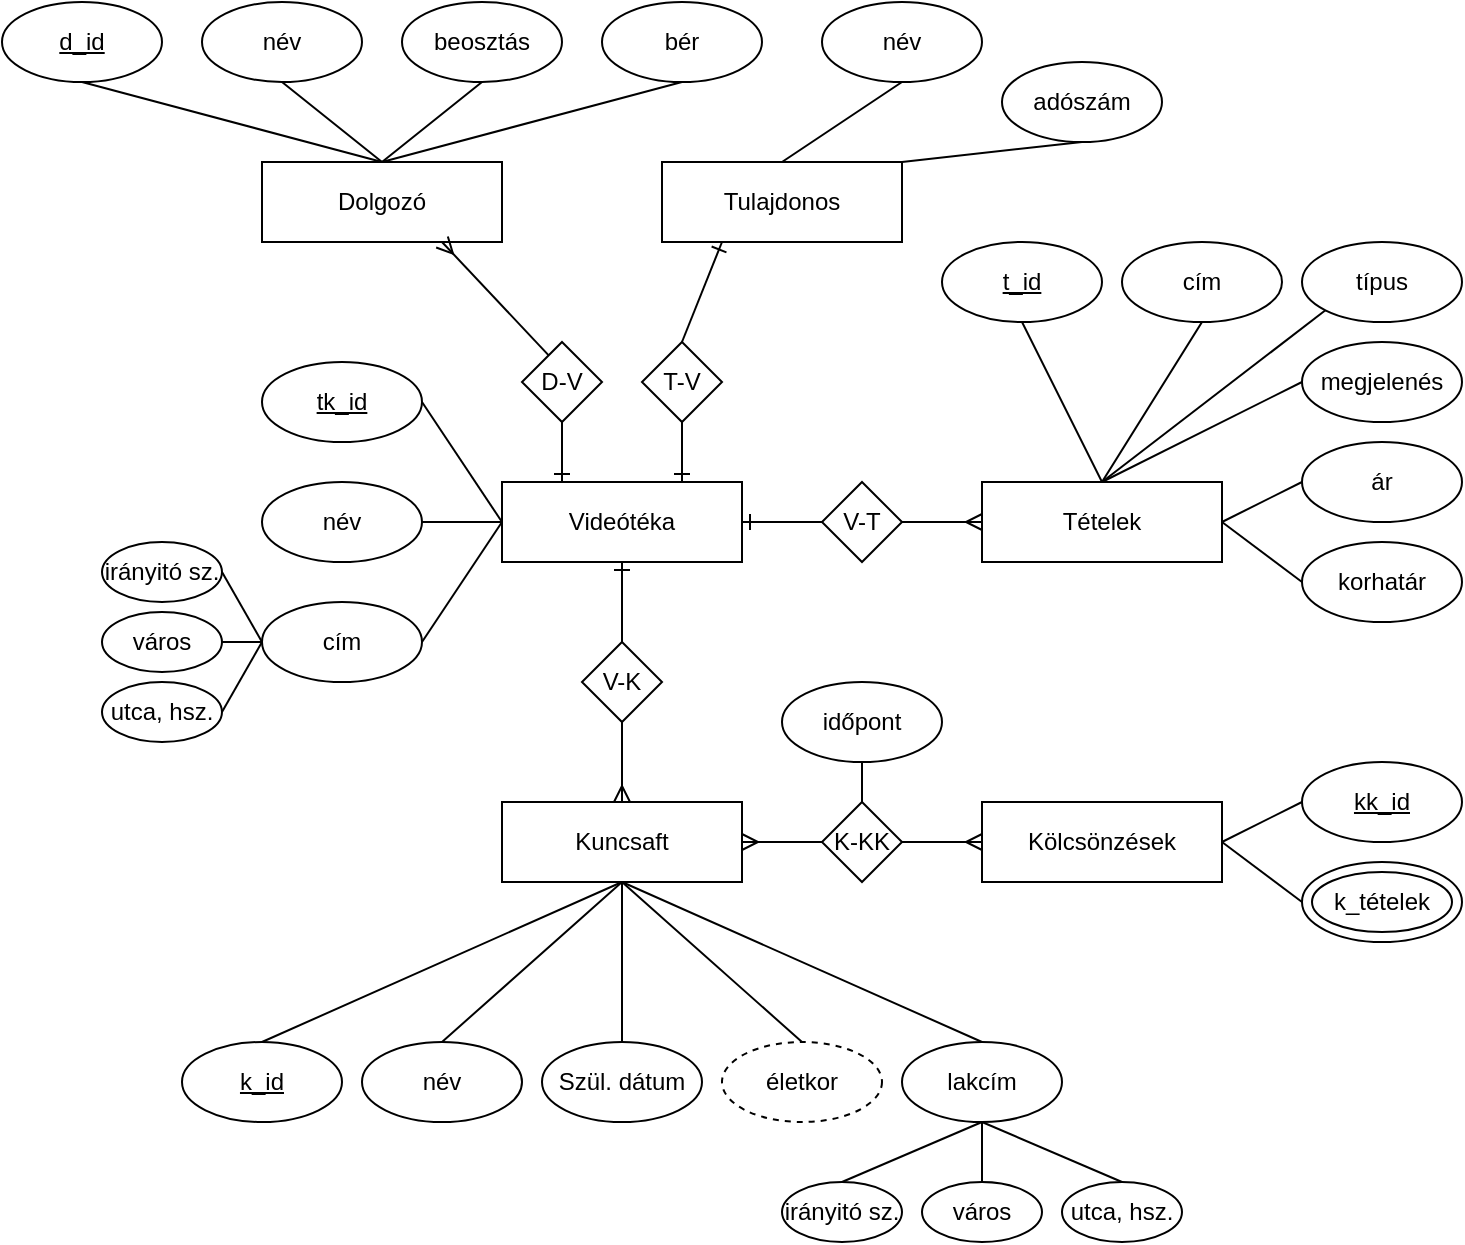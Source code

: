 <mxfile version="20.3.0" type="device" pages="2"><diagram id="uCdfpZS3S-Tc5_3kqeJe" name="ER"><mxGraphModel dx="958" dy="741" grid="1" gridSize="10" guides="1" tooltips="1" connect="1" arrows="1" fold="1" page="1" pageScale="1" pageWidth="827" pageHeight="1169" math="0" shadow="0"><root><mxCell id="0"/><mxCell id="1" parent="0"/><mxCell id="qbxXi9OYCutXmhp7fZAm-1" value="Videótéka" style="rounded=0;whiteSpace=wrap;html=1;" parent="1" vertex="1"><mxGeometry x="320" y="240" width="120" height="40" as="geometry"/></mxCell><mxCell id="EIlhdJ3AtIvfDLx6HAvR-1" value="Dolgozó" style="rounded=0;whiteSpace=wrap;html=1;" parent="1" vertex="1"><mxGeometry x="200" y="80" width="120" height="40" as="geometry"/></mxCell><mxCell id="EIlhdJ3AtIvfDLx6HAvR-3" value="Tételek" style="rounded=0;whiteSpace=wrap;html=1;" parent="1" vertex="1"><mxGeometry x="560" y="240" width="120" height="40" as="geometry"/></mxCell><mxCell id="EIlhdJ3AtIvfDLx6HAvR-4" value="Kuncsaft" style="rounded=0;whiteSpace=wrap;html=1;" parent="1" vertex="1"><mxGeometry x="320" y="400" width="120" height="40" as="geometry"/></mxCell><mxCell id="EIlhdJ3AtIvfDLx6HAvR-5" value="Kölcsönzések" style="rounded=0;whiteSpace=wrap;html=1;" parent="1" vertex="1"><mxGeometry x="560" y="400" width="120" height="40" as="geometry"/></mxCell><mxCell id="EIlhdJ3AtIvfDLx6HAvR-13" value="" style="endArrow=ERmany;startArrow=none;html=1;rounded=0;entryX=0.75;entryY=1;entryDx=0;entryDy=0;exitX=0.25;exitY=0;exitDx=0;exitDy=0;startFill=0;endFill=0;" parent="1" source="EIlhdJ3AtIvfDLx6HAvR-6" target="EIlhdJ3AtIvfDLx6HAvR-1" edge="1"><mxGeometry width="50" height="50" relative="1" as="geometry"><mxPoint x="440" y="240" as="sourcePoint"/><mxPoint x="490" y="190" as="targetPoint"/></mxGeometry></mxCell><mxCell id="EIlhdJ3AtIvfDLx6HAvR-14" value="" style="endArrow=ERmany;startArrow=ERone;html=1;rounded=0;entryX=0;entryY=0.5;entryDx=0;entryDy=0;exitX=1;exitY=0.5;exitDx=0;exitDy=0;startFill=0;endFill=0;" parent="1" source="qbxXi9OYCutXmhp7fZAm-1" target="EIlhdJ3AtIvfDLx6HAvR-3" edge="1"><mxGeometry width="50" height="50" relative="1" as="geometry"><mxPoint x="440" y="240" as="sourcePoint"/><mxPoint x="490" y="190" as="targetPoint"/></mxGeometry></mxCell><mxCell id="EIlhdJ3AtIvfDLx6HAvR-16" value="" style="endArrow=ERmany;startArrow=ERmany;html=1;rounded=0;entryX=0;entryY=0.5;entryDx=0;entryDy=0;exitX=1;exitY=0.5;exitDx=0;exitDy=0;startFill=0;endFill=0;" parent="1" source="EIlhdJ3AtIvfDLx6HAvR-4" target="EIlhdJ3AtIvfDLx6HAvR-5" edge="1"><mxGeometry width="50" height="50" relative="1" as="geometry"><mxPoint x="460" y="280" as="sourcePoint"/><mxPoint x="580" y="280" as="targetPoint"/></mxGeometry></mxCell><mxCell id="EIlhdJ3AtIvfDLx6HAvR-8" value="K-KK" style="rhombus;whiteSpace=wrap;html=1;" parent="1" vertex="1"><mxGeometry x="480" y="400" width="40" height="40" as="geometry"/></mxCell><mxCell id="EIlhdJ3AtIvfDLx6HAvR-15" value="" style="endArrow=ERmany;startArrow=ERone;html=1;rounded=0;entryX=0.5;entryY=0;entryDx=0;entryDy=0;exitX=0.5;exitY=1;exitDx=0;exitDy=0;startFill=0;endFill=0;" parent="1" source="qbxXi9OYCutXmhp7fZAm-1" target="EIlhdJ3AtIvfDLx6HAvR-4" edge="1"><mxGeometry width="50" height="50" relative="1" as="geometry"><mxPoint x="450" y="270" as="sourcePoint"/><mxPoint x="570" y="270" as="targetPoint"/></mxGeometry></mxCell><mxCell id="EIlhdJ3AtIvfDLx6HAvR-9" value="V-K" style="rhombus;whiteSpace=wrap;html=1;" parent="1" vertex="1"><mxGeometry x="360" y="320" width="40" height="40" as="geometry"/></mxCell><mxCell id="EIlhdJ3AtIvfDLx6HAvR-7" value="V-T" style="rhombus;whiteSpace=wrap;html=1;" parent="1" vertex="1"><mxGeometry x="480" y="240" width="40" height="40" as="geometry"/></mxCell><mxCell id="9jDG9OWw85HFiMDqPeJn-2" value="&lt;u&gt;d_id&lt;/u&gt;" style="ellipse;whiteSpace=wrap;html=1;" parent="1" vertex="1"><mxGeometry x="70" width="80" height="40" as="geometry"/></mxCell><mxCell id="9jDG9OWw85HFiMDqPeJn-3" value="név" style="ellipse;whiteSpace=wrap;html=1;" parent="1" vertex="1"><mxGeometry x="170" width="80" height="40" as="geometry"/></mxCell><mxCell id="9jDG9OWw85HFiMDqPeJn-4" value="beosztás" style="ellipse;whiteSpace=wrap;html=1;" parent="1" vertex="1"><mxGeometry x="270" width="80" height="40" as="geometry"/></mxCell><mxCell id="9jDG9OWw85HFiMDqPeJn-5" value="bér" style="ellipse;whiteSpace=wrap;html=1;" parent="1" vertex="1"><mxGeometry x="370" width="80" height="40" as="geometry"/></mxCell><mxCell id="9jDG9OWw85HFiMDqPeJn-8" value="&lt;u&gt;tk_id&lt;/u&gt;" style="ellipse;whiteSpace=wrap;html=1;" parent="1" vertex="1"><mxGeometry x="200" y="180" width="80" height="40" as="geometry"/></mxCell><mxCell id="9jDG9OWw85HFiMDqPeJn-9" value="név" style="ellipse;whiteSpace=wrap;html=1;" parent="1" vertex="1"><mxGeometry x="200" y="240" width="80" height="40" as="geometry"/></mxCell><mxCell id="9jDG9OWw85HFiMDqPeJn-10" value="cím" style="ellipse;whiteSpace=wrap;html=1;" parent="1" vertex="1"><mxGeometry x="200" y="300" width="80" height="40" as="geometry"/></mxCell><mxCell id="9jDG9OWw85HFiMDqPeJn-13" value="név" style="ellipse;whiteSpace=wrap;html=1;" parent="1" vertex="1"><mxGeometry x="250" y="520" width="80" height="40" as="geometry"/></mxCell><mxCell id="9jDG9OWw85HFiMDqPeJn-14" value="Szül. dátum" style="ellipse;whiteSpace=wrap;html=1;" parent="1" vertex="1"><mxGeometry x="340" y="520" width="80" height="40" as="geometry"/></mxCell><mxCell id="9jDG9OWw85HFiMDqPeJn-15" value="lakcím" style="ellipse;whiteSpace=wrap;html=1;" parent="1" vertex="1"><mxGeometry x="520" y="520" width="80" height="40" as="geometry"/></mxCell><mxCell id="9jDG9OWw85HFiMDqPeJn-17" value="&lt;u&gt;k_id&lt;/u&gt;" style="ellipse;whiteSpace=wrap;html=1;" parent="1" vertex="1"><mxGeometry x="160" y="520" width="80" height="40" as="geometry"/></mxCell><mxCell id="9jDG9OWw85HFiMDqPeJn-19" value="életkor" style="ellipse;whiteSpace=wrap;html=1;dashed=1;" parent="1" vertex="1"><mxGeometry x="430" y="520" width="80" height="40" as="geometry"/></mxCell><mxCell id="9jDG9OWw85HFiMDqPeJn-20" value="időpont" style="ellipse;whiteSpace=wrap;html=1;" parent="1" vertex="1"><mxGeometry x="460" y="340" width="80" height="40" as="geometry"/></mxCell><mxCell id="9jDG9OWw85HFiMDqPeJn-21" value="&lt;u&gt;kk_id&lt;/u&gt;" style="ellipse;whiteSpace=wrap;html=1;" parent="1" vertex="1"><mxGeometry x="720" y="380" width="80" height="40" as="geometry"/></mxCell><mxCell id="9jDG9OWw85HFiMDqPeJn-25" value="" style="group" parent="1" vertex="1" connectable="0"><mxGeometry x="720" y="430" width="80" height="40" as="geometry"/></mxCell><mxCell id="9jDG9OWw85HFiMDqPeJn-23" value="" style="ellipse;whiteSpace=wrap;html=1;" parent="9jDG9OWw85HFiMDqPeJn-25" vertex="1"><mxGeometry width="80" height="40" as="geometry"/></mxCell><mxCell id="9jDG9OWw85HFiMDqPeJn-24" value="k_tételek" style="ellipse;whiteSpace=wrap;html=1;" parent="9jDG9OWw85HFiMDqPeJn-25" vertex="1"><mxGeometry x="5" y="5" width="70" height="30" as="geometry"/></mxCell><mxCell id="9jDG9OWw85HFiMDqPeJn-26" value="cím" style="ellipse;whiteSpace=wrap;html=1;" parent="1" vertex="1"><mxGeometry x="630" y="120" width="80" height="40" as="geometry"/></mxCell><mxCell id="9jDG9OWw85HFiMDqPeJn-27" value="ár" style="ellipse;whiteSpace=wrap;html=1;" parent="1" vertex="1"><mxGeometry x="720" y="220" width="80" height="40" as="geometry"/></mxCell><mxCell id="9jDG9OWw85HFiMDqPeJn-28" value="korhatár" style="ellipse;whiteSpace=wrap;html=1;" parent="1" vertex="1"><mxGeometry x="720" y="270" width="80" height="40" as="geometry"/></mxCell><mxCell id="9jDG9OWw85HFiMDqPeJn-29" value="megjelenés" style="ellipse;whiteSpace=wrap;html=1;" parent="1" vertex="1"><mxGeometry x="720" y="170" width="80" height="40" as="geometry"/></mxCell><mxCell id="9jDG9OWw85HFiMDqPeJn-30" value="típus" style="ellipse;whiteSpace=wrap;html=1;" parent="1" vertex="1"><mxGeometry x="720" y="120" width="80" height="40" as="geometry"/></mxCell><mxCell id="9jDG9OWw85HFiMDqPeJn-31" value="&lt;u&gt;t_id&lt;/u&gt;" style="ellipse;whiteSpace=wrap;html=1;" parent="1" vertex="1"><mxGeometry x="540" y="120" width="80" height="40" as="geometry"/></mxCell><mxCell id="9jDG9OWw85HFiMDqPeJn-33" value="" style="endArrow=none;html=1;rounded=0;entryX=0.5;entryY=1;entryDx=0;entryDy=0;exitX=0.5;exitY=0;exitDx=0;exitDy=0;" parent="1" source="EIlhdJ3AtIvfDLx6HAvR-1" target="9jDG9OWw85HFiMDqPeJn-2" edge="1"><mxGeometry width="50" height="50" relative="1" as="geometry"><mxPoint x="-95.0" y="220" as="sourcePoint"/><mxPoint x="-45" y="170" as="targetPoint"/></mxGeometry></mxCell><mxCell id="9jDG9OWw85HFiMDqPeJn-34" value="" style="endArrow=none;html=1;rounded=0;entryX=0.5;entryY=1;entryDx=0;entryDy=0;exitX=0.5;exitY=0;exitDx=0;exitDy=0;" parent="1" source="EIlhdJ3AtIvfDLx6HAvR-1" target="9jDG9OWw85HFiMDqPeJn-3" edge="1"><mxGeometry width="50" height="50" relative="1" as="geometry"><mxPoint x="270" y="90" as="sourcePoint"/><mxPoint x="120" y="50" as="targetPoint"/></mxGeometry></mxCell><mxCell id="9jDG9OWw85HFiMDqPeJn-35" value="" style="endArrow=none;html=1;rounded=0;exitX=0.5;exitY=1;exitDx=0;exitDy=0;" parent="1" source="9jDG9OWw85HFiMDqPeJn-4" edge="1"><mxGeometry width="50" height="50" relative="1" as="geometry"><mxPoint x="270" y="90" as="sourcePoint"/><mxPoint x="260" y="80" as="targetPoint"/></mxGeometry></mxCell><mxCell id="9jDG9OWw85HFiMDqPeJn-36" value="" style="endArrow=none;html=1;rounded=0;exitX=0.5;exitY=1;exitDx=0;exitDy=0;fontStyle=1" parent="1" source="9jDG9OWw85HFiMDqPeJn-5" edge="1"><mxGeometry width="50" height="50" relative="1" as="geometry"><mxPoint x="280" y="100" as="sourcePoint"/><mxPoint x="260" y="80" as="targetPoint"/></mxGeometry></mxCell><mxCell id="9jDG9OWw85HFiMDqPeJn-37" value="" style="endArrow=none;html=1;rounded=0;entryX=0.5;entryY=0;entryDx=0;entryDy=0;exitX=0.5;exitY=1;exitDx=0;exitDy=0;" parent="1" source="9jDG9OWw85HFiMDqPeJn-20" target="EIlhdJ3AtIvfDLx6HAvR-8" edge="1"><mxGeometry width="50" height="50" relative="1" as="geometry"><mxPoint x="410" y="110" as="sourcePoint"/><mxPoint x="360" y="70" as="targetPoint"/></mxGeometry></mxCell><mxCell id="9jDG9OWw85HFiMDqPeJn-38" value="" style="endArrow=none;html=1;rounded=0;entryX=1;entryY=0.5;entryDx=0;entryDy=0;exitX=0;exitY=0.5;exitDx=0;exitDy=0;" parent="1" source="qbxXi9OYCutXmhp7fZAm-1" target="9jDG9OWw85HFiMDqPeJn-8" edge="1"><mxGeometry width="50" height="50" relative="1" as="geometry"><mxPoint x="420" y="120" as="sourcePoint"/><mxPoint x="370" y="80" as="targetPoint"/></mxGeometry></mxCell><mxCell id="9jDG9OWw85HFiMDqPeJn-39" value="" style="endArrow=none;html=1;rounded=0;entryX=1;entryY=0.5;entryDx=0;entryDy=0;exitX=0;exitY=0.5;exitDx=0;exitDy=0;" parent="1" source="qbxXi9OYCutXmhp7fZAm-1" target="9jDG9OWw85HFiMDqPeJn-9" edge="1"><mxGeometry width="50" height="50" relative="1" as="geometry"><mxPoint x="430" y="130" as="sourcePoint"/><mxPoint x="380" y="90" as="targetPoint"/></mxGeometry></mxCell><mxCell id="9jDG9OWw85HFiMDqPeJn-40" value="" style="endArrow=none;html=1;rounded=0;entryX=1;entryY=0.5;entryDx=0;entryDy=0;exitX=0;exitY=0.5;exitDx=0;exitDy=0;" parent="1" source="qbxXi9OYCutXmhp7fZAm-1" target="9jDG9OWw85HFiMDqPeJn-10" edge="1"><mxGeometry width="50" height="50" relative="1" as="geometry"><mxPoint x="330" y="270" as="sourcePoint"/><mxPoint x="290" y="240" as="targetPoint"/></mxGeometry></mxCell><mxCell id="9jDG9OWw85HFiMDqPeJn-42" value="" style="endArrow=none;html=1;rounded=0;entryX=0.5;entryY=1;entryDx=0;entryDy=0;exitX=0.5;exitY=0;exitDx=0;exitDy=0;" parent="1" source="9jDG9OWw85HFiMDqPeJn-17" target="EIlhdJ3AtIvfDLx6HAvR-4" edge="1"><mxGeometry width="50" height="50" relative="1" as="geometry"><mxPoint x="380" y="420" as="sourcePoint"/><mxPoint x="430" y="370" as="targetPoint"/></mxGeometry></mxCell><mxCell id="9jDG9OWw85HFiMDqPeJn-43" value="" style="endArrow=none;html=1;rounded=0;entryX=0.5;entryY=1;entryDx=0;entryDy=0;exitX=0.5;exitY=0;exitDx=0;exitDy=0;" parent="1" source="9jDG9OWw85HFiMDqPeJn-13" target="EIlhdJ3AtIvfDLx6HAvR-4" edge="1"><mxGeometry width="50" height="50" relative="1" as="geometry"><mxPoint x="210" y="530" as="sourcePoint"/><mxPoint x="390" y="450.0" as="targetPoint"/></mxGeometry></mxCell><mxCell id="9jDG9OWw85HFiMDqPeJn-44" value="" style="endArrow=none;html=1;rounded=0;exitX=0.5;exitY=0;exitDx=0;exitDy=0;" parent="1" source="9jDG9OWw85HFiMDqPeJn-14" edge="1"><mxGeometry width="50" height="50" relative="1" as="geometry"><mxPoint x="300" y="530" as="sourcePoint"/><mxPoint x="380" y="440" as="targetPoint"/></mxGeometry></mxCell><mxCell id="9jDG9OWw85HFiMDqPeJn-45" value="" style="endArrow=none;html=1;rounded=0;entryX=0.5;entryY=1;entryDx=0;entryDy=0;exitX=0.5;exitY=0;exitDx=0;exitDy=0;" parent="1" source="9jDG9OWw85HFiMDqPeJn-19" target="EIlhdJ3AtIvfDLx6HAvR-4" edge="1"><mxGeometry width="50" height="50" relative="1" as="geometry"><mxPoint x="310" y="540" as="sourcePoint"/><mxPoint x="400" y="460.0" as="targetPoint"/></mxGeometry></mxCell><mxCell id="9jDG9OWw85HFiMDqPeJn-46" value="" style="endArrow=none;html=1;rounded=0;entryX=0.5;entryY=1;entryDx=0;entryDy=0;exitX=0.5;exitY=0;exitDx=0;exitDy=0;" parent="1" source="9jDG9OWw85HFiMDqPeJn-15" target="EIlhdJ3AtIvfDLx6HAvR-4" edge="1"><mxGeometry width="50" height="50" relative="1" as="geometry"><mxPoint x="480" y="530" as="sourcePoint"/><mxPoint x="390" y="450.0" as="targetPoint"/></mxGeometry></mxCell><mxCell id="9jDG9OWw85HFiMDqPeJn-47" value="" style="endArrow=none;html=1;rounded=0;entryX=1;entryY=0.5;entryDx=0;entryDy=0;exitX=0;exitY=0.5;exitDx=0;exitDy=0;" parent="1" source="9jDG9OWw85HFiMDqPeJn-23" target="EIlhdJ3AtIvfDLx6HAvR-5" edge="1"><mxGeometry width="50" height="50" relative="1" as="geometry"><mxPoint x="570" y="530" as="sourcePoint"/><mxPoint x="390" y="450.0" as="targetPoint"/></mxGeometry></mxCell><mxCell id="9jDG9OWw85HFiMDqPeJn-49" value="" style="endArrow=none;html=1;rounded=0;exitX=0;exitY=0.5;exitDx=0;exitDy=0;" parent="1" source="9jDG9OWw85HFiMDqPeJn-21" edge="1"><mxGeometry width="50" height="50" relative="1" as="geometry"><mxPoint x="730.0" y="430.0" as="sourcePoint"/><mxPoint x="680" y="420" as="targetPoint"/></mxGeometry></mxCell><mxCell id="9jDG9OWw85HFiMDqPeJn-50" value="" style="endArrow=none;html=1;rounded=0;exitX=0;exitY=0.5;exitDx=0;exitDy=0;entryX=1;entryY=0.5;entryDx=0;entryDy=0;" parent="1" source="9jDG9OWw85HFiMDqPeJn-28" target="EIlhdJ3AtIvfDLx6HAvR-3" edge="1"><mxGeometry width="50" height="50" relative="1" as="geometry"><mxPoint x="740.0" y="440.0" as="sourcePoint"/><mxPoint x="700" y="440.0" as="targetPoint"/></mxGeometry></mxCell><mxCell id="9jDG9OWw85HFiMDqPeJn-51" value="" style="endArrow=none;html=1;rounded=0;exitX=0;exitY=0.5;exitDx=0;exitDy=0;entryX=1;entryY=0.5;entryDx=0;entryDy=0;" parent="1" source="9jDG9OWw85HFiMDqPeJn-27" target="EIlhdJ3AtIvfDLx6HAvR-3" edge="1"><mxGeometry width="50" height="50" relative="1" as="geometry"><mxPoint x="730.0" y="300" as="sourcePoint"/><mxPoint x="690" y="270" as="targetPoint"/></mxGeometry></mxCell><mxCell id="9jDG9OWw85HFiMDqPeJn-52" value="" style="endArrow=none;html=1;rounded=0;exitX=0;exitY=1;exitDx=0;exitDy=0;entryX=0.5;entryY=0;entryDx=0;entryDy=0;" parent="1" source="9jDG9OWw85HFiMDqPeJn-30" target="EIlhdJ3AtIvfDLx6HAvR-3" edge="1"><mxGeometry width="50" height="50" relative="1" as="geometry"><mxPoint x="740.0" y="310" as="sourcePoint"/><mxPoint x="700" y="280" as="targetPoint"/></mxGeometry></mxCell><mxCell id="9jDG9OWw85HFiMDqPeJn-53" value="" style="endArrow=none;html=1;rounded=0;exitX=0;exitY=0.5;exitDx=0;exitDy=0;entryX=0.5;entryY=0;entryDx=0;entryDy=0;" parent="1" source="9jDG9OWw85HFiMDqPeJn-29" target="EIlhdJ3AtIvfDLx6HAvR-3" edge="1"><mxGeometry width="50" height="50" relative="1" as="geometry"><mxPoint x="741.716" y="164.142" as="sourcePoint"/><mxPoint x="630" y="250" as="targetPoint"/></mxGeometry></mxCell><mxCell id="9jDG9OWw85HFiMDqPeJn-54" value="" style="endArrow=none;html=1;rounded=0;exitX=0.5;exitY=1;exitDx=0;exitDy=0;entryX=0.5;entryY=0;entryDx=0;entryDy=0;" parent="1" source="9jDG9OWw85HFiMDqPeJn-26" target="EIlhdJ3AtIvfDLx6HAvR-3" edge="1"><mxGeometry width="50" height="50" relative="1" as="geometry"><mxPoint x="730.0" y="200.0" as="sourcePoint"/><mxPoint x="620" y="240" as="targetPoint"/></mxGeometry></mxCell><mxCell id="9jDG9OWw85HFiMDqPeJn-55" value="" style="endArrow=none;html=1;rounded=0;exitX=0.5;exitY=1;exitDx=0;exitDy=0;entryX=0.5;entryY=0;entryDx=0;entryDy=0;" parent="1" source="9jDG9OWw85HFiMDqPeJn-31" target="EIlhdJ3AtIvfDLx6HAvR-3" edge="1"><mxGeometry width="50" height="50" relative="1" as="geometry"><mxPoint x="680" y="170" as="sourcePoint"/><mxPoint x="600" y="220" as="targetPoint"/></mxGeometry></mxCell><mxCell id="9jDG9OWw85HFiMDqPeJn-56" value="város" style="ellipse;whiteSpace=wrap;html=1;" parent="1" vertex="1"><mxGeometry x="120" y="305" width="60" height="30" as="geometry"/></mxCell><mxCell id="9jDG9OWw85HFiMDqPeJn-57" value="irányitó sz." style="ellipse;whiteSpace=wrap;html=1;" parent="1" vertex="1"><mxGeometry x="120" y="270" width="60" height="30" as="geometry"/></mxCell><mxCell id="9jDG9OWw85HFiMDqPeJn-60" value="irányitó sz." style="ellipse;whiteSpace=wrap;html=1;" parent="1" vertex="1"><mxGeometry x="460" y="590" width="60" height="30" as="geometry"/></mxCell><mxCell id="XjTz5RTStKn6sgpDu3jB-2" value="utca, hsz." style="ellipse;whiteSpace=wrap;html=1;" parent="1" vertex="1"><mxGeometry x="120" y="340" width="60" height="30" as="geometry"/></mxCell><mxCell id="XjTz5RTStKn6sgpDu3jB-3" value="város" style="ellipse;whiteSpace=wrap;html=1;" parent="1" vertex="1"><mxGeometry x="530" y="590" width="60" height="30" as="geometry"/></mxCell><mxCell id="XjTz5RTStKn6sgpDu3jB-4" value="utca, hsz." style="ellipse;whiteSpace=wrap;html=1;" parent="1" vertex="1"><mxGeometry x="600" y="590" width="60" height="30" as="geometry"/></mxCell><mxCell id="XjTz5RTStKn6sgpDu3jB-5" value="" style="endArrow=none;html=1;rounded=0;entryX=0;entryY=0.5;entryDx=0;entryDy=0;exitX=1;exitY=0.5;exitDx=0;exitDy=0;" parent="1" source="9jDG9OWw85HFiMDqPeJn-57" target="9jDG9OWw85HFiMDqPeJn-10" edge="1"><mxGeometry width="50" height="50" relative="1" as="geometry"><mxPoint x="25" y="250" as="sourcePoint"/><mxPoint x="75" y="200" as="targetPoint"/></mxGeometry></mxCell><mxCell id="XjTz5RTStKn6sgpDu3jB-6" value="" style="endArrow=none;html=1;rounded=0;entryX=1;entryY=0.5;entryDx=0;entryDy=0;exitX=0;exitY=0.5;exitDx=0;exitDy=0;" parent="1" source="9jDG9OWw85HFiMDqPeJn-10" target="9jDG9OWw85HFiMDqPeJn-56" edge="1"><mxGeometry width="50" height="50" relative="1" as="geometry"><mxPoint x="190" y="295" as="sourcePoint"/><mxPoint x="210" y="330" as="targetPoint"/></mxGeometry></mxCell><mxCell id="XjTz5RTStKn6sgpDu3jB-7" value="" style="endArrow=none;html=1;rounded=0;entryX=1;entryY=0.5;entryDx=0;entryDy=0;exitX=0;exitY=0.5;exitDx=0;exitDy=0;" parent="1" source="9jDG9OWw85HFiMDqPeJn-10" target="XjTz5RTStKn6sgpDu3jB-2" edge="1"><mxGeometry width="50" height="50" relative="1" as="geometry"><mxPoint x="210" y="330" as="sourcePoint"/><mxPoint x="190" y="330" as="targetPoint"/></mxGeometry></mxCell><mxCell id="XjTz5RTStKn6sgpDu3jB-8" value="" style="endArrow=none;html=1;rounded=0;entryX=0.5;entryY=1;entryDx=0;entryDy=0;exitX=0.5;exitY=0;exitDx=0;exitDy=0;" parent="1" source="9jDG9OWw85HFiMDqPeJn-60" target="9jDG9OWw85HFiMDqPeJn-15" edge="1"><mxGeometry width="50" height="50" relative="1" as="geometry"><mxPoint x="210" y="300" as="sourcePoint"/><mxPoint x="190" y="335" as="targetPoint"/></mxGeometry></mxCell><mxCell id="XjTz5RTStKn6sgpDu3jB-9" value="" style="endArrow=none;html=1;rounded=0;exitX=0.5;exitY=0;exitDx=0;exitDy=0;entryX=0.5;entryY=1;entryDx=0;entryDy=0;" parent="1" source="XjTz5RTStKn6sgpDu3jB-3" target="9jDG9OWw85HFiMDqPeJn-15" edge="1"><mxGeometry width="50" height="50" relative="1" as="geometry"><mxPoint x="500" y="600" as="sourcePoint"/><mxPoint x="600" y="570" as="targetPoint"/></mxGeometry></mxCell><mxCell id="XjTz5RTStKn6sgpDu3jB-10" value="" style="endArrow=none;html=1;rounded=0;exitX=0.5;exitY=0;exitDx=0;exitDy=0;entryX=0.5;entryY=1;entryDx=0;entryDy=0;" parent="1" source="XjTz5RTStKn6sgpDu3jB-4" target="9jDG9OWw85HFiMDqPeJn-15" edge="1"><mxGeometry width="50" height="50" relative="1" as="geometry"><mxPoint x="570" y="600" as="sourcePoint"/><mxPoint x="570" y="570" as="targetPoint"/></mxGeometry></mxCell><mxCell id="EIlhdJ3AtIvfDLx6HAvR-6" value="D-V" style="rhombus;whiteSpace=wrap;html=1;" parent="1" vertex="1"><mxGeometry x="330" y="170" width="40" height="40" as="geometry"/></mxCell><mxCell id="F-u_Gd707xjZqaYhoAbz-1" value="" style="endArrow=none;startArrow=ERone;html=1;rounded=0;entryX=0.5;entryY=1;entryDx=0;entryDy=0;exitX=0.25;exitY=0;exitDx=0;exitDy=0;startFill=0;endFill=0;" parent="1" source="qbxXi9OYCutXmhp7fZAm-1" target="EIlhdJ3AtIvfDLx6HAvR-6" edge="1"><mxGeometry width="50" height="50" relative="1" as="geometry"><mxPoint x="350" y="240" as="sourcePoint"/><mxPoint x="260" y="120" as="targetPoint"/></mxGeometry></mxCell><mxCell id="F-u_Gd707xjZqaYhoAbz-2" value="Tulajdonos" style="rounded=0;whiteSpace=wrap;html=1;" parent="1" vertex="1"><mxGeometry x="400" y="80" width="120" height="40" as="geometry"/></mxCell><mxCell id="F-u_Gd707xjZqaYhoAbz-3" value="" style="endArrow=ERone;startArrow=none;html=1;rounded=0;entryX=0.25;entryY=1;entryDx=0;entryDy=0;exitX=0.5;exitY=0;exitDx=0;exitDy=0;startFill=0;endFill=0;" parent="1" source="F-u_Gd707xjZqaYhoAbz-5" target="F-u_Gd707xjZqaYhoAbz-2" edge="1"><mxGeometry width="50" height="50" relative="1" as="geometry"><mxPoint x="490" y="190" as="sourcePoint"/><mxPoint x="460" y="200" as="targetPoint"/></mxGeometry></mxCell><mxCell id="F-u_Gd707xjZqaYhoAbz-5" value="T-V" style="rhombus;whiteSpace=wrap;html=1;" parent="1" vertex="1"><mxGeometry x="390" y="170" width="40" height="40" as="geometry"/></mxCell><mxCell id="F-u_Gd707xjZqaYhoAbz-6" value="" style="endArrow=none;startArrow=ERone;html=1;rounded=0;entryX=0.5;entryY=1;entryDx=0;entryDy=0;startFill=0;endFill=0;exitX=0.75;exitY=0;exitDx=0;exitDy=0;" parent="1" source="qbxXi9OYCutXmhp7fZAm-1" target="F-u_Gd707xjZqaYhoAbz-5" edge="1"><mxGeometry width="50" height="50" relative="1" as="geometry"><mxPoint x="470" y="210" as="sourcePoint"/><mxPoint x="430" y="120" as="targetPoint"/></mxGeometry></mxCell><mxCell id="F-u_Gd707xjZqaYhoAbz-8" value="név" style="ellipse;whiteSpace=wrap;html=1;" parent="1" vertex="1"><mxGeometry x="480" width="80" height="40" as="geometry"/></mxCell><mxCell id="F-u_Gd707xjZqaYhoAbz-9" value="" style="endArrow=none;html=1;rounded=0;entryX=0.5;entryY=1;entryDx=0;entryDy=0;exitX=0.5;exitY=0;exitDx=0;exitDy=0;" parent="1" source="F-u_Gd707xjZqaYhoAbz-2" target="F-u_Gd707xjZqaYhoAbz-8" edge="1"><mxGeometry width="50" height="50" relative="1" as="geometry"><mxPoint x="410" y="250" as="sourcePoint"/><mxPoint x="460" y="200" as="targetPoint"/></mxGeometry></mxCell><mxCell id="F-u_Gd707xjZqaYhoAbz-13" value="adószám" style="ellipse;whiteSpace=wrap;html=1;" parent="1" vertex="1"><mxGeometry x="570" y="30" width="80" height="40" as="geometry"/></mxCell><mxCell id="F-u_Gd707xjZqaYhoAbz-14" value="" style="endArrow=none;html=1;rounded=0;entryX=0.5;entryY=1;entryDx=0;entryDy=0;exitX=1;exitY=0;exitDx=0;exitDy=0;" parent="1" source="F-u_Gd707xjZqaYhoAbz-2" target="F-u_Gd707xjZqaYhoAbz-13" edge="1"><mxGeometry width="50" height="50" relative="1" as="geometry"><mxPoint x="410" y="250" as="sourcePoint"/><mxPoint x="460" y="200" as="targetPoint"/></mxGeometry></mxCell></root></mxGraphModel></diagram><diagram id="2TT1TXSrJe6XQxj8F_JC" name="XDM"><mxGraphModel dx="1785" dy="741" grid="1" gridSize="10" guides="1" tooltips="1" connect="1" arrows="1" fold="1" page="1" pageScale="1" pageWidth="827" pageHeight="1169" math="0" shadow="0"><root><mxCell id="0"/><mxCell id="1" parent="0"/><mxCell id="D-5YNwWpuDAg-bbhBFj2-1" value="root" style="ellipse;whiteSpace=wrap;html=1;" parent="1" vertex="1"><mxGeometry x="680" width="80" height="40" as="geometry"/></mxCell><mxCell id="D-5YNwWpuDAg-bbhBFj2-9" value="" style="group" parent="1" vertex="1" connectable="0"><mxGeometry x="-130" y="100" width="80" height="40" as="geometry"/></mxCell><mxCell id="D-5YNwWpuDAg-bbhBFj2-4" value="&lt;span style=&quot;color: rgba(0, 0, 0, 0); font-family: monospace; font-size: 0px; text-align: start;&quot;&gt;%3CmxGraphModel%3E%3Croot%3E%3CmxCell%20id%3D%220%22%2F%3E%3CmxCell%20id%3D%221%22%20parent%3D%220%22%2F%3E%3CmxCell%20id%3D%222%22%20value%3D%22%22%20style%3D%22ellipse%3BwhiteSpace%3Dwrap%3Bhtml%3D1%3B%22%20vertex%3D%221%22%20parent%3D%221%22%3E%3CmxGeometry%20x%3D%22380%22%20width%3D%2280%22%20height%3D%2240%22%20as%3D%22geometry%22%2F%3E%3C%2FmxCell%3E%3C%2Froot%3E%3C%2FmxGraphModel%3E&lt;/span&gt;&lt;span style=&quot;color: rgba(0, 0, 0, 0); font-family: monospace; font-size: 0px; text-align: start;&quot;&gt;%3CmxGraphModel%3E%3Croot%3E%3CmxCell%20id%3D%220%22%2F%3E%3CmxCell%20id%3D%221%22%20parent%3D%220%22%2F%3E%3CmxCell%20id%3D%222%22%20value%3D%22%22%20style%3D%22ellipse%3BwhiteSpace%3Dwrap%3Bhtml%3D1%3B%22%20vertex%3D%221%22%20parent%3D%221%22%3E%3CmxGeometry%20x%3D%22380%22%20width%3D%2280%22%20height%3D%2240%22%20as%3D%22geometry%22%2F%3E%3C%2FmxCell%3E%3C%2Froot%3E%3C%2FmxGraphModel%3E&lt;/span&gt;" style="ellipse;whiteSpace=wrap;html=1;" parent="D-5YNwWpuDAg-bbhBFj2-9" vertex="1"><mxGeometry width="80" height="40" as="geometry"/></mxCell><mxCell id="D-5YNwWpuDAg-bbhBFj2-8" value="&lt;div style=&quot;text-align: start;&quot;&gt;Videótéka&lt;/div&gt;" style="ellipse;whiteSpace=wrap;html=1;" parent="D-5YNwWpuDAg-bbhBFj2-9" vertex="1"><mxGeometry x="5" y="5" width="70" height="30" as="geometry"/></mxCell><mxCell id="0VmfYPEbQxWbXmZTwfuj-6" value="" style="group" parent="1" vertex="1" connectable="0"><mxGeometry x="280" y="100" width="80" height="40" as="geometry"/></mxCell><mxCell id="0VmfYPEbQxWbXmZTwfuj-7" value="&lt;span style=&quot;color: rgba(0, 0, 0, 0); font-family: monospace; font-size: 0px; text-align: start;&quot;&gt;%3CmxGraphModel%3E%3Croot%3E%3CmxCell%20id%3D%220%22%2F%3E%3CmxCell%20id%3D%221%22%20parent%3D%220%22%2F%3E%3CmxCell%20id%3D%222%22%20value%3D%22%22%20style%3D%22ellipse%3BwhiteSpace%3Dwrap%3Bhtml%3D1%3B%22%20vertex%3D%221%22%20parent%3D%221%22%3E%3CmxGeometry%20x%3D%22380%22%20width%3D%2280%22%20height%3D%2240%22%20as%3D%22geometry%22%2F%3E%3C%2FmxCell%3E%3C%2Froot%3E%3C%2FmxGraphModel%3E&lt;/span&gt;&lt;span style=&quot;color: rgba(0, 0, 0, 0); font-family: monospace; font-size: 0px; text-align: start;&quot;&gt;%3CmxGraphModel%3E%3Croot%3E%3CmxCell%20id%3D%220%22%2F%3E%3CmxCell%20id%3D%221%22%20parent%3D%220%22%2F%3E%3CmxCell%20id%3D%222%22%20value%3D%22%22%20style%3D%22ellipse%3BwhiteSpace%3Dwrap%3Bhtml%3D1%3B%22%20vertex%3D%221%22%20parent%3D%221%22%3E%3CmxGeometry%20x%3D%22380%22%20width%3D%2280%22%20height%3D%2240%22%20as%3D%22geometry%22%2F%3E%3C%2FmxCell%3E%3C%2Froot%3E%3C%2FmxGraphModel%3E&lt;/span&gt;" style="ellipse;whiteSpace=wrap;html=1;" parent="0VmfYPEbQxWbXmZTwfuj-6" vertex="1"><mxGeometry width="80" height="40" as="geometry"/></mxCell><mxCell id="0VmfYPEbQxWbXmZTwfuj-8" value="&lt;div style=&quot;text-align: start;&quot;&gt;Tétel&lt;/div&gt;" style="ellipse;whiteSpace=wrap;html=1;" parent="0VmfYPEbQxWbXmZTwfuj-6" vertex="1"><mxGeometry x="5" y="5" width="70" height="30" as="geometry"/></mxCell><mxCell id="0VmfYPEbQxWbXmZTwfuj-9" value="" style="group" parent="1" vertex="1" connectable="0"><mxGeometry x="680" y="100" width="80" height="40" as="geometry"/></mxCell><mxCell id="0VmfYPEbQxWbXmZTwfuj-10" value="&lt;span style=&quot;color: rgba(0, 0, 0, 0); font-family: monospace; font-size: 0px; text-align: start;&quot;&gt;%3CmxGraphModel%3E%3Croot%3E%3CmxCell%20id%3D%220%22%2F%3E%3CmxCell%20id%3D%221%22%20parent%3D%220%22%2F%3E%3CmxCell%20id%3D%222%22%20value%3D%22%22%20style%3D%22ellipse%3BwhiteSpace%3Dwrap%3Bhtml%3D1%3B%22%20vertex%3D%221%22%20parent%3D%221%22%3E%3CmxGeometry%20x%3D%22380%22%20width%3D%2280%22%20height%3D%2240%22%20as%3D%22geometry%22%2F%3E%3C%2FmxCell%3E%3C%2Froot%3E%3C%2FmxGraphModel%3E&lt;/span&gt;&lt;span style=&quot;color: rgba(0, 0, 0, 0); font-family: monospace; font-size: 0px; text-align: start;&quot;&gt;%3CmxGraphModel%3E%3Croot%3E%3CmxCell%20id%3D%220%22%2F%3E%3CmxCell%20id%3D%221%22%20parent%3D%220%22%2F%3E%3CmxCell%20id%3D%222%22%20value%3D%22%22%20style%3D%22ellipse%3BwhiteSpace%3Dwrap%3Bhtml%3D1%3B%22%20vertex%3D%221%22%20parent%3D%221%22%3E%3CmxGeometry%20x%3D%22380%22%20width%3D%2280%22%20height%3D%2240%22%20as%3D%22geometry%22%2F%3E%3C%2FmxCell%3E%3C%2Froot%3E%3C%2FmxGraphModel%3E&lt;/span&gt;" style="ellipse;whiteSpace=wrap;html=1;" parent="0VmfYPEbQxWbXmZTwfuj-9" vertex="1"><mxGeometry width="80" height="40" as="geometry"/></mxCell><mxCell id="0VmfYPEbQxWbXmZTwfuj-11" value="&lt;div style=&quot;text-align: start;&quot;&gt;Kuncsaft&lt;/div&gt;" style="ellipse;whiteSpace=wrap;html=1;" parent="0VmfYPEbQxWbXmZTwfuj-9" vertex="1"><mxGeometry x="5" y="5" width="70" height="30" as="geometry"/></mxCell><mxCell id="0VmfYPEbQxWbXmZTwfuj-12" value="" style="group" parent="1" vertex="1" connectable="0"><mxGeometry x="1080" y="100" width="80" height="40" as="geometry"/></mxCell><mxCell id="0VmfYPEbQxWbXmZTwfuj-13" value="&lt;span style=&quot;color: rgba(0, 0, 0, 0); font-family: monospace; font-size: 0px; text-align: start;&quot;&gt;%3CmxGraphModel%3E%3Croot%3E%3CmxCell%20id%3D%220%22%2F%3E%3CmxCell%20id%3D%221%22%20parent%3D%220%22%2F%3E%3CmxCell%20id%3D%222%22%20value%3D%22%22%20style%3D%22ellipse%3BwhiteSpace%3Dwrap%3Bhtml%3D1%3B%22%20vertex%3D%221%22%20parent%3D%221%22%3E%3CmxGeometry%20x%3D%22380%22%20width%3D%2280%22%20height%3D%2240%22%20as%3D%22geometry%22%2F%3E%3C%2FmxCell%3E%3C%2Froot%3E%3C%2FmxGraphModel%3E&lt;/span&gt;&lt;span style=&quot;color: rgba(0, 0, 0, 0); font-family: monospace; font-size: 0px; text-align: start;&quot;&gt;%3CmxGraphModel%3E%3Croot%3E%3CmxCell%20id%3D%220%22%2F%3E%3CmxCell%20id%3D%221%22%20parent%3D%220%22%2F%3E%3CmxCell%20id%3D%222%22%20value%3D%22%22%20style%3D%22ellipse%3BwhiteSpace%3Dwrap%3Bhtml%3D1%3B%22%20vertex%3D%221%22%20parent%3D%221%22%3E%3CmxGeometry%20x%3D%22380%22%20width%3D%2280%22%20height%3D%2240%22%20as%3D%22geometry%22%2F%3E%3C%2FmxCell%3E%3C%2Froot%3E%3C%2FmxGraphModel%3E&lt;/span&gt;" style="ellipse;whiteSpace=wrap;html=1;" parent="0VmfYPEbQxWbXmZTwfuj-12" vertex="1"><mxGeometry width="80" height="40" as="geometry"/></mxCell><mxCell id="0VmfYPEbQxWbXmZTwfuj-14" value="&lt;div style=&quot;text-align: start;&quot;&gt;K-KK&lt;/div&gt;" style="ellipse;whiteSpace=wrap;html=1;" parent="0VmfYPEbQxWbXmZTwfuj-12" vertex="1"><mxGeometry x="5" y="5" width="70" height="30" as="geometry"/></mxCell><mxCell id="0VmfYPEbQxWbXmZTwfuj-15" value="" style="group" parent="1" vertex="1" connectable="0"><mxGeometry x="1480" y="100" width="80" height="40" as="geometry"/></mxCell><mxCell id="0VmfYPEbQxWbXmZTwfuj-16" value="&lt;span style=&quot;color: rgba(0, 0, 0, 0); font-family: monospace; font-size: 0px; text-align: start;&quot;&gt;%3CmxGraphModel%3E%3Croot%3E%3CmxCell%20id%3D%220%22%2F%3E%3CmxCell%20id%3D%221%22%20parent%3D%220%22%2F%3E%3CmxCell%20id%3D%222%22%20value%3D%22%22%20style%3D%22ellipse%3BwhiteSpace%3Dwrap%3Bhtml%3D1%3B%22%20vertex%3D%221%22%20parent%3D%221%22%3E%3CmxGeometry%20x%3D%22380%22%20width%3D%2280%22%20height%3D%2240%22%20as%3D%22geometry%22%2F%3E%3C%2FmxCell%3E%3C%2Froot%3E%3C%2FmxGraphModel%3E&lt;/span&gt;&lt;span style=&quot;color: rgba(0, 0, 0, 0); font-family: monospace; font-size: 0px; text-align: start;&quot;&gt;%3CmxGraphModel%3E%3Croot%3E%3CmxCell%20id%3D%220%22%2F%3E%3CmxCell%20id%3D%221%22%20parent%3D%220%22%2F%3E%3CmxCell%20id%3D%222%22%20value%3D%22%22%20style%3D%22ellipse%3BwhiteSpace%3Dwrap%3Bhtml%3D1%3B%22%20vertex%3D%221%22%20parent%3D%221%22%3E%3CmxGeometry%20x%3D%22380%22%20width%3D%2280%22%20height%3D%2240%22%20as%3D%22geometry%22%2F%3E%3C%2FmxCell%3E%3C%2Froot%3E%3C%2FmxGraphModel%3E&lt;/span&gt;" style="ellipse;whiteSpace=wrap;html=1;" parent="0VmfYPEbQxWbXmZTwfuj-15" vertex="1"><mxGeometry width="80" height="40" as="geometry"/></mxCell><mxCell id="0VmfYPEbQxWbXmZTwfuj-17" value="&lt;div style=&quot;text-align: start;&quot;&gt;Kölcsönzés&lt;/div&gt;" style="ellipse;whiteSpace=wrap;html=1;" parent="0VmfYPEbQxWbXmZTwfuj-15" vertex="1"><mxGeometry x="5" y="5" width="70" height="30" as="geometry"/></mxCell><mxCell id="0VmfYPEbQxWbXmZTwfuj-18" value="" style="group" parent="1" vertex="1" connectable="0"><mxGeometry x="-520" y="100" width="80" height="40" as="geometry"/></mxCell><mxCell id="0VmfYPEbQxWbXmZTwfuj-19" value="&lt;span style=&quot;color: rgba(0, 0, 0, 0); font-family: monospace; font-size: 0px; text-align: start;&quot;&gt;%3CmxGraphModel%3E%3Croot%3E%3CmxCell%20id%3D%220%22%2F%3E%3CmxCell%20id%3D%221%22%20parent%3D%220%22%2F%3E%3CmxCell%20id%3D%222%22%20value%3D%22%22%20style%3D%22ellipse%3BwhiteSpace%3Dwrap%3Bhtml%3D1%3B%22%20vertex%3D%221%22%20parent%3D%221%22%3E%3CmxGeometry%20x%3D%22380%22%20width%3D%2280%22%20height%3D%2240%22%20as%3D%22geometry%22%2F%3E%3C%2FmxCell%3E%3C%2Froot%3E%3C%2FmxGraphModel%3E&lt;/span&gt;&lt;span style=&quot;color: rgba(0, 0, 0, 0); font-family: monospace; font-size: 0px; text-align: start;&quot;&gt;%3CmxGraphModel%3E%3Croot%3E%3CmxCell%20id%3D%220%22%2F%3E%3CmxCell%20id%3D%221%22%20parent%3D%220%22%2F%3E%3CmxCell%20id%3D%222%22%20value%3D%22%22%20style%3D%22ellipse%3BwhiteSpace%3Dwrap%3Bhtml%3D1%3B%22%20vertex%3D%221%22%20parent%3D%221%22%3E%3CmxGeometry%20x%3D%22380%22%20width%3D%2280%22%20height%3D%2240%22%20as%3D%22geometry%22%2F%3E%3C%2FmxCell%3E%3C%2Froot%3E%3C%2FmxGraphModel%3E&lt;/span&gt;" style="ellipse;whiteSpace=wrap;html=1;" parent="0VmfYPEbQxWbXmZTwfuj-18" vertex="1"><mxGeometry width="80" height="40" as="geometry"/></mxCell><mxCell id="0VmfYPEbQxWbXmZTwfuj-20" value="&lt;div style=&quot;text-align: start;&quot;&gt;Dolgozó&lt;/div&gt;" style="ellipse;whiteSpace=wrap;html=1;" parent="0VmfYPEbQxWbXmZTwfuj-18" vertex="1"><mxGeometry x="5" y="5" width="70" height="30" as="geometry"/></mxCell><mxCell id="0VmfYPEbQxWbXmZTwfuj-21" value="" style="group" parent="1" vertex="1" connectable="0"><mxGeometry x="1880" y="100" width="80" height="40" as="geometry"/></mxCell><mxCell id="0VmfYPEbQxWbXmZTwfuj-22" value="&lt;span style=&quot;color: rgba(0, 0, 0, 0); font-family: monospace; font-size: 0px; text-align: start;&quot;&gt;%3CmxGraphModel%3E%3Croot%3E%3CmxCell%20id%3D%220%22%2F%3E%3CmxCell%20id%3D%221%22%20parent%3D%220%22%2F%3E%3CmxCell%20id%3D%222%22%20value%3D%22%22%20style%3D%22ellipse%3BwhiteSpace%3Dwrap%3Bhtml%3D1%3B%22%20vertex%3D%221%22%20parent%3D%221%22%3E%3CmxGeometry%20x%3D%22380%22%20width%3D%2280%22%20height%3D%2240%22%20as%3D%22geometry%22%2F%3E%3C%2FmxCell%3E%3C%2Froot%3E%3C%2FmxGraphModel%3E&lt;/span&gt;&lt;span style=&quot;color: rgba(0, 0, 0, 0); font-family: monospace; font-size: 0px; text-align: start;&quot;&gt;%3CmxGraphModel%3E%3Croot%3E%3CmxCell%20id%3D%220%22%2F%3E%3CmxCell%20id%3D%221%22%20parent%3D%220%22%2F%3E%3CmxCell%20id%3D%222%22%20value%3D%22%22%20style%3D%22ellipse%3BwhiteSpace%3Dwrap%3Bhtml%3D1%3B%22%20vertex%3D%221%22%20parent%3D%221%22%3E%3CmxGeometry%20x%3D%22380%22%20width%3D%2280%22%20height%3D%2240%22%20as%3D%22geometry%22%2F%3E%3C%2FmxCell%3E%3C%2Froot%3E%3C%2FmxGraphModel%3E&lt;/span&gt;" style="ellipse;whiteSpace=wrap;html=1;" parent="0VmfYPEbQxWbXmZTwfuj-21" vertex="1"><mxGeometry width="80" height="40" as="geometry"/></mxCell><mxCell id="0VmfYPEbQxWbXmZTwfuj-23" value="&lt;div style=&quot;text-align: start;&quot;&gt;k_tétel&lt;/div&gt;" style="ellipse;whiteSpace=wrap;html=1;" parent="0VmfYPEbQxWbXmZTwfuj-21" vertex="1"><mxGeometry x="5" y="5" width="70" height="30" as="geometry"/></mxCell><mxCell id="0VmfYPEbQxWbXmZTwfuj-31" value="" style="endArrow=none;html=1;rounded=0;entryX=0.5;entryY=0;entryDx=0;entryDy=0;exitX=0.5;exitY=1;exitDx=0;exitDy=0;endFill=0;" parent="1" source="D-5YNwWpuDAg-bbhBFj2-1" target="0VmfYPEbQxWbXmZTwfuj-19" edge="1"><mxGeometry width="50" height="50" relative="1" as="geometry"><mxPoint x="490" y="40" as="sourcePoint"/><mxPoint x="780" y="40" as="targetPoint"/></mxGeometry></mxCell><mxCell id="0VmfYPEbQxWbXmZTwfuj-32" value="" style="endArrow=none;html=1;rounded=0;exitX=0.5;exitY=1;exitDx=0;exitDy=0;entryX=0.5;entryY=0;entryDx=0;entryDy=0;endFill=0;" parent="1" source="D-5YNwWpuDAg-bbhBFj2-1" target="D-5YNwWpuDAg-bbhBFj2-4" edge="1"><mxGeometry width="50" height="50" relative="1" as="geometry"><mxPoint x="240" y="60" as="sourcePoint"/><mxPoint x="200" y="110" as="targetPoint"/></mxGeometry></mxCell><mxCell id="0VmfYPEbQxWbXmZTwfuj-33" value="" style="endArrow=none;html=1;rounded=0;exitX=0.5;exitY=1;exitDx=0;exitDy=0;entryX=0.5;entryY=0;entryDx=0;entryDy=0;endFill=0;" parent="1" source="D-5YNwWpuDAg-bbhBFj2-1" target="0VmfYPEbQxWbXmZTwfuj-7" edge="1"><mxGeometry width="50" height="50" relative="1" as="geometry"><mxPoint x="480" y="60" as="sourcePoint"/><mxPoint x="400" y="110" as="targetPoint"/></mxGeometry></mxCell><mxCell id="0VmfYPEbQxWbXmZTwfuj-34" value="" style="endArrow=none;html=1;rounded=0;exitX=0.5;exitY=1;exitDx=0;exitDy=0;entryX=0.5;entryY=0;entryDx=0;entryDy=0;endFill=0;" parent="1" source="D-5YNwWpuDAg-bbhBFj2-1" target="0VmfYPEbQxWbXmZTwfuj-10" edge="1"><mxGeometry width="50" height="50" relative="1" as="geometry"><mxPoint x="720" y="60" as="sourcePoint"/><mxPoint x="600" y="110" as="targetPoint"/></mxGeometry></mxCell><mxCell id="0VmfYPEbQxWbXmZTwfuj-35" value="" style="endArrow=none;html=1;rounded=0;exitX=0.5;exitY=1;exitDx=0;exitDy=0;entryX=0.5;entryY=0;entryDx=0;entryDy=0;endFill=0;" parent="1" source="D-5YNwWpuDAg-bbhBFj2-1" target="0VmfYPEbQxWbXmZTwfuj-13" edge="1"><mxGeometry width="50" height="50" relative="1" as="geometry"><mxPoint x="960" y="60" as="sourcePoint"/><mxPoint x="810" y="110" as="targetPoint"/></mxGeometry></mxCell><mxCell id="0VmfYPEbQxWbXmZTwfuj-36" value="" style="endArrow=none;html=1;rounded=0;exitX=0.5;exitY=1;exitDx=0;exitDy=0;entryX=0.5;entryY=0;entryDx=0;entryDy=0;endFill=0;" parent="1" source="D-5YNwWpuDAg-bbhBFj2-1" target="0VmfYPEbQxWbXmZTwfuj-16" edge="1"><mxGeometry width="50" height="50" relative="1" as="geometry"><mxPoint x="1200" y="60" as="sourcePoint"/><mxPoint x="1030" y="110" as="targetPoint"/></mxGeometry></mxCell><mxCell id="0VmfYPEbQxWbXmZTwfuj-37" value="" style="endArrow=none;html=1;rounded=0;exitX=0.5;exitY=1;exitDx=0;exitDy=0;entryX=0.5;entryY=0;entryDx=0;entryDy=0;endFill=0;" parent="1" source="D-5YNwWpuDAg-bbhBFj2-1" target="0VmfYPEbQxWbXmZTwfuj-22" edge="1"><mxGeometry width="50" height="50" relative="1" as="geometry"><mxPoint x="1440" y="60" as="sourcePoint"/><mxPoint x="1237" y="110" as="targetPoint"/></mxGeometry></mxCell><mxCell id="iXQ-QVt7_3bJaCjran3k-1" value="beosztás" style="ellipse;whiteSpace=wrap;html=1;" parent="1" vertex="1"><mxGeometry x="-505" y="180" width="50" height="30" as="geometry"/></mxCell><mxCell id="iXQ-QVt7_3bJaCjran3k-2" value="név" style="ellipse;whiteSpace=wrap;html=1;" parent="1" vertex="1"><mxGeometry x="-570" y="180" width="50" height="30" as="geometry"/></mxCell><mxCell id="iXQ-QVt7_3bJaCjran3k-6" value="" style="endArrow=none;html=1;rounded=0;entryX=0.5;entryY=0;entryDx=0;entryDy=0;exitX=0.5;exitY=1;exitDx=0;exitDy=0;endFill=0;" parent="1" edge="1"><mxGeometry width="50" height="50" relative="1" as="geometry"><mxPoint x="-480" y="140" as="sourcePoint"/><mxPoint x="-545" y="180" as="targetPoint"/></mxGeometry></mxCell><mxCell id="iXQ-QVt7_3bJaCjran3k-7" value="" style="endArrow=none;html=1;rounded=0;entryX=0.5;entryY=0;entryDx=0;entryDy=0;exitX=0.5;exitY=1;exitDx=0;exitDy=0;endFill=0;" parent="1" source="0VmfYPEbQxWbXmZTwfuj-19" target="iXQ-QVt7_3bJaCjran3k-1" edge="1"><mxGeometry width="50" height="50" relative="1" as="geometry"><mxPoint x="-470" y="150" as="sourcePoint"/><mxPoint x="-535" y="190" as="targetPoint"/></mxGeometry></mxCell><mxCell id="iXQ-QVt7_3bJaCjran3k-8" value="" style="endArrow=none;html=1;rounded=0;entryX=0.5;entryY=0;entryDx=0;entryDy=0;exitX=0.5;exitY=1;exitDx=0;exitDy=0;endFill=0;" parent="1" source="0VmfYPEbQxWbXmZTwfuj-19" edge="1"><mxGeometry width="50" height="50" relative="1" as="geometry"><mxPoint x="-470" y="150" as="sourcePoint"/><mxPoint x="-415" y="180" as="targetPoint"/></mxGeometry></mxCell><mxCell id="iXQ-QVt7_3bJaCjran3k-9" value="" style="rounded=0;whiteSpace=wrap;html=1;" parent="1" vertex="1"><mxGeometry x="-560" y="240" width="30" height="20" as="geometry"/></mxCell><mxCell id="iXQ-QVt7_3bJaCjran3k-10" value="" style="rounded=0;whiteSpace=wrap;html=1;" parent="1" vertex="1"><mxGeometry x="-495" y="240" width="30" height="20" as="geometry"/></mxCell><mxCell id="iXQ-QVt7_3bJaCjran3k-12" value="" style="endArrow=none;html=1;rounded=0;entryX=0.5;entryY=0;entryDx=0;entryDy=0;exitX=0.5;exitY=1;exitDx=0;exitDy=0;endFill=0;" parent="1" source="iXQ-QVt7_3bJaCjran3k-2" target="iXQ-QVt7_3bJaCjran3k-9" edge="1"><mxGeometry width="50" height="50" relative="1" as="geometry"><mxPoint x="-510" y="260" as="sourcePoint"/><mxPoint x="-460" y="210" as="targetPoint"/></mxGeometry></mxCell><mxCell id="iXQ-QVt7_3bJaCjran3k-13" value="" style="endArrow=none;html=1;rounded=0;entryX=0.5;entryY=0;entryDx=0;entryDy=0;exitX=0.5;exitY=1;exitDx=0;exitDy=0;endFill=0;" parent="1" source="iXQ-QVt7_3bJaCjran3k-1" target="iXQ-QVt7_3bJaCjran3k-10" edge="1"><mxGeometry width="50" height="50" relative="1" as="geometry"><mxPoint x="-535" y="220" as="sourcePoint"/><mxPoint x="-535" y="250.0" as="targetPoint"/></mxGeometry></mxCell><mxCell id="iXQ-QVt7_3bJaCjran3k-18" value="bér" style="ellipse;whiteSpace=wrap;html=1;" parent="1" vertex="1"><mxGeometry x="-440" y="180" width="50" height="30" as="geometry"/></mxCell><mxCell id="iXQ-QVt7_3bJaCjran3k-19" value="" style="rounded=0;whiteSpace=wrap;html=1;" parent="1" vertex="1"><mxGeometry x="-430" y="240" width="30" height="20" as="geometry"/></mxCell><mxCell id="iXQ-QVt7_3bJaCjran3k-20" value="" style="endArrow=none;html=1;rounded=0;entryX=0.5;entryY=0;entryDx=0;entryDy=0;exitX=0.5;exitY=1;exitDx=0;exitDy=0;endFill=0;" parent="1" source="iXQ-QVt7_3bJaCjran3k-18" target="iXQ-QVt7_3bJaCjran3k-19" edge="1"><mxGeometry width="50" height="50" relative="1" as="geometry"><mxPoint x="-470" y="220" as="sourcePoint"/><mxPoint x="-470" y="250.0" as="targetPoint"/></mxGeometry></mxCell><mxCell id="iXQ-QVt7_3bJaCjran3k-21" value="város" style="ellipse;whiteSpace=wrap;html=1;" parent="1" vertex="1"><mxGeometry x="-75" y="210" width="50" height="30" as="geometry"/></mxCell><mxCell id="iXQ-QVt7_3bJaCjran3k-22" value="" style="rounded=0;whiteSpace=wrap;html=1;" parent="1" vertex="1"><mxGeometry x="-65" y="270" width="30" height="20" as="geometry"/></mxCell><mxCell id="iXQ-QVt7_3bJaCjran3k-23" value="" style="endArrow=none;html=1;rounded=0;entryX=0.5;entryY=0;entryDx=0;entryDy=0;exitX=0.5;exitY=1;exitDx=0;exitDy=0;endFill=0;" parent="1" source="iXQ-QVt7_3bJaCjran3k-21" target="iXQ-QVt7_3bJaCjran3k-22" edge="1"><mxGeometry width="50" height="50" relative="1" as="geometry"><mxPoint x="-105" y="250" as="sourcePoint"/><mxPoint x="-105" y="280.0" as="targetPoint"/></mxGeometry></mxCell><mxCell id="iXQ-QVt7_3bJaCjran3k-24" value="irányitó" style="ellipse;whiteSpace=wrap;html=1;" parent="1" vertex="1"><mxGeometry x="-140" y="210" width="50" height="30" as="geometry"/></mxCell><mxCell id="iXQ-QVt7_3bJaCjran3k-25" value="" style="rounded=0;whiteSpace=wrap;html=1;" parent="1" vertex="1"><mxGeometry x="-130" y="270" width="30" height="20" as="geometry"/></mxCell><mxCell id="iXQ-QVt7_3bJaCjran3k-26" value="" style="endArrow=none;html=1;rounded=0;entryX=0.5;entryY=0;entryDx=0;entryDy=0;exitX=0.5;exitY=1;exitDx=0;exitDy=0;endFill=0;" parent="1" source="iXQ-QVt7_3bJaCjran3k-24" target="iXQ-QVt7_3bJaCjran3k-25" edge="1"><mxGeometry width="50" height="50" relative="1" as="geometry"><mxPoint x="-170" y="250" as="sourcePoint"/><mxPoint x="-170" y="280.0" as="targetPoint"/></mxGeometry></mxCell><mxCell id="iXQ-QVt7_3bJaCjran3k-27" value="utca, hsz." style="ellipse;whiteSpace=wrap;html=1;" parent="1" vertex="1"><mxGeometry x="-10" y="210" width="50" height="30" as="geometry"/></mxCell><mxCell id="iXQ-QVt7_3bJaCjran3k-28" value="" style="rounded=0;whiteSpace=wrap;html=1;" parent="1" vertex="1"><mxGeometry y="270" width="30" height="20" as="geometry"/></mxCell><mxCell id="iXQ-QVt7_3bJaCjran3k-29" value="" style="endArrow=none;html=1;rounded=0;entryX=0.5;entryY=0;entryDx=0;entryDy=0;exitX=0.5;exitY=1;exitDx=0;exitDy=0;endFill=0;" parent="1" source="iXQ-QVt7_3bJaCjran3k-27" target="iXQ-QVt7_3bJaCjran3k-28" edge="1"><mxGeometry width="50" height="50" relative="1" as="geometry"><mxPoint x="-40" y="250" as="sourcePoint"/><mxPoint x="-40" y="280.0" as="targetPoint"/></mxGeometry></mxCell><mxCell id="EjSdfWhDd0cSWpxqBzyV-1" value="név" style="ellipse;whiteSpace=wrap;html=1;" parent="1" vertex="1"><mxGeometry x="-200" y="180" width="50" height="30" as="geometry"/></mxCell><mxCell id="EjSdfWhDd0cSWpxqBzyV-2" value="" style="rounded=0;whiteSpace=wrap;html=1;" parent="1" vertex="1"><mxGeometry x="-190" y="240" width="30" height="20" as="geometry"/></mxCell><mxCell id="EjSdfWhDd0cSWpxqBzyV-3" value="" style="endArrow=none;html=1;rounded=0;entryX=0.5;entryY=0;entryDx=0;entryDy=0;exitX=0.5;exitY=1;exitDx=0;exitDy=0;endFill=0;" parent="1" source="EjSdfWhDd0cSWpxqBzyV-1" target="EjSdfWhDd0cSWpxqBzyV-2" edge="1"><mxGeometry width="50" height="50" relative="1" as="geometry"><mxPoint x="-230" y="220" as="sourcePoint"/><mxPoint x="-230" y="250.0" as="targetPoint"/></mxGeometry></mxCell><mxCell id="EjSdfWhDd0cSWpxqBzyV-7" value="cím" style="ellipse;whiteSpace=wrap;html=1;" parent="1" vertex="1"><mxGeometry x="-75" y="160" width="50" height="30" as="geometry"/></mxCell><mxCell id="EjSdfWhDd0cSWpxqBzyV-8" value="" style="endArrow=none;html=1;rounded=0;entryX=0.5;entryY=0;entryDx=0;entryDy=0;exitX=0.5;exitY=1;exitDx=0;exitDy=0;endFill=0;" parent="1" source="D-5YNwWpuDAg-bbhBFj2-4" target="EjSdfWhDd0cSWpxqBzyV-7" edge="1"><mxGeometry width="50" height="50" relative="1" as="geometry"><mxPoint x="-140" y="220" as="sourcePoint"/><mxPoint x="-90" y="170" as="targetPoint"/></mxGeometry></mxCell><mxCell id="EjSdfWhDd0cSWpxqBzyV-9" value="" style="endArrow=none;html=1;rounded=0;entryX=0.5;entryY=0;entryDx=0;entryDy=0;exitX=0.5;exitY=1;exitDx=0;exitDy=0;endFill=0;" parent="1" source="D-5YNwWpuDAg-bbhBFj2-4" target="EjSdfWhDd0cSWpxqBzyV-1" edge="1"><mxGeometry width="50" height="50" relative="1" as="geometry"><mxPoint x="-180" y="210" as="sourcePoint"/><mxPoint x="-130" y="160" as="targetPoint"/></mxGeometry></mxCell><mxCell id="EjSdfWhDd0cSWpxqBzyV-11" value="" style="endArrow=none;html=1;rounded=0;entryX=0.5;entryY=0;entryDx=0;entryDy=0;exitX=0.5;exitY=1;exitDx=0;exitDy=0;endFill=0;" parent="1" source="EjSdfWhDd0cSWpxqBzyV-7" target="iXQ-QVt7_3bJaCjran3k-27" edge="1"><mxGeometry width="50" height="50" relative="1" as="geometry"><mxPoint x="-40" y="150" as="sourcePoint"/><mxPoint x="85" y="190" as="targetPoint"/></mxGeometry></mxCell><mxCell id="EjSdfWhDd0cSWpxqBzyV-12" value="" style="endArrow=none;html=1;rounded=0;entryX=0.5;entryY=0;entryDx=0;entryDy=0;exitX=0.5;exitY=1;exitDx=0;exitDy=0;endFill=0;" parent="1" source="EjSdfWhDd0cSWpxqBzyV-7" target="iXQ-QVt7_3bJaCjran3k-21" edge="1"><mxGeometry width="50" height="50" relative="1" as="geometry"><mxPoint x="-40" y="200" as="sourcePoint"/><mxPoint x="25" y="220" as="targetPoint"/></mxGeometry></mxCell><mxCell id="EjSdfWhDd0cSWpxqBzyV-13" value="" style="endArrow=none;html=1;rounded=0;entryX=0.5;entryY=0;entryDx=0;entryDy=0;exitX=0.5;exitY=1;exitDx=0;exitDy=0;endFill=0;" parent="1" source="EjSdfWhDd0cSWpxqBzyV-7" target="iXQ-QVt7_3bJaCjran3k-24" edge="1"><mxGeometry width="50" height="50" relative="1" as="geometry"><mxPoint x="-40" y="200" as="sourcePoint"/><mxPoint x="-40" y="220" as="targetPoint"/></mxGeometry></mxCell><mxCell id="EjSdfWhDd0cSWpxqBzyV-14" value="város" style="ellipse;whiteSpace=wrap;html=1;" parent="1" vertex="1"><mxGeometry x="695" y="210" width="50" height="30" as="geometry"/></mxCell><mxCell id="EjSdfWhDd0cSWpxqBzyV-15" value="" style="rounded=0;whiteSpace=wrap;html=1;" parent="1" vertex="1"><mxGeometry x="705" y="270" width="30" height="20" as="geometry"/></mxCell><mxCell id="EjSdfWhDd0cSWpxqBzyV-16" value="" style="endArrow=none;html=1;rounded=0;entryX=0.5;entryY=0;entryDx=0;entryDy=0;exitX=0.5;exitY=1;exitDx=0;exitDy=0;endFill=0;" parent="1" source="EjSdfWhDd0cSWpxqBzyV-14" target="EjSdfWhDd0cSWpxqBzyV-15" edge="1"><mxGeometry width="50" height="50" relative="1" as="geometry"><mxPoint x="665" y="250" as="sourcePoint"/><mxPoint x="665" y="280.0" as="targetPoint"/></mxGeometry></mxCell><mxCell id="EjSdfWhDd0cSWpxqBzyV-17" value="irányító" style="ellipse;whiteSpace=wrap;html=1;" parent="1" vertex="1"><mxGeometry x="630" y="210" width="50" height="30" as="geometry"/></mxCell><mxCell id="EjSdfWhDd0cSWpxqBzyV-18" value="" style="rounded=0;whiteSpace=wrap;html=1;" parent="1" vertex="1"><mxGeometry x="640" y="270" width="30" height="20" as="geometry"/></mxCell><mxCell id="EjSdfWhDd0cSWpxqBzyV-19" value="" style="endArrow=none;html=1;rounded=0;entryX=0.5;entryY=0;entryDx=0;entryDy=0;exitX=0.5;exitY=1;exitDx=0;exitDy=0;endFill=0;" parent="1" source="EjSdfWhDd0cSWpxqBzyV-17" target="EjSdfWhDd0cSWpxqBzyV-18" edge="1"><mxGeometry width="50" height="50" relative="1" as="geometry"><mxPoint x="600" y="250" as="sourcePoint"/><mxPoint x="600" y="280.0" as="targetPoint"/></mxGeometry></mxCell><mxCell id="EjSdfWhDd0cSWpxqBzyV-20" value="utca, hsz." style="ellipse;whiteSpace=wrap;html=1;" parent="1" vertex="1"><mxGeometry x="760" y="210" width="50" height="30" as="geometry"/></mxCell><mxCell id="EjSdfWhDd0cSWpxqBzyV-21" value="" style="rounded=0;whiteSpace=wrap;html=1;" parent="1" vertex="1"><mxGeometry x="770" y="270" width="30" height="20" as="geometry"/></mxCell><mxCell id="EjSdfWhDd0cSWpxqBzyV-22" value="" style="endArrow=none;html=1;rounded=0;entryX=0.5;entryY=0;entryDx=0;entryDy=0;exitX=0.5;exitY=1;exitDx=0;exitDy=0;endFill=0;" parent="1" source="EjSdfWhDd0cSWpxqBzyV-20" target="EjSdfWhDd0cSWpxqBzyV-21" edge="1"><mxGeometry width="50" height="50" relative="1" as="geometry"><mxPoint x="730" y="250" as="sourcePoint"/><mxPoint x="730" y="280.0" as="targetPoint"/></mxGeometry></mxCell><mxCell id="EjSdfWhDd0cSWpxqBzyV-23" value="név" style="ellipse;whiteSpace=wrap;html=1;" parent="1" vertex="1"><mxGeometry x="570" y="180" width="50" height="30" as="geometry"/></mxCell><mxCell id="EjSdfWhDd0cSWpxqBzyV-24" value="" style="rounded=0;whiteSpace=wrap;html=1;" parent="1" vertex="1"><mxGeometry x="580" y="240" width="30" height="20" as="geometry"/></mxCell><mxCell id="EjSdfWhDd0cSWpxqBzyV-25" value="" style="endArrow=none;html=1;rounded=0;entryX=0.5;entryY=0;entryDx=0;entryDy=0;exitX=0.5;exitY=1;exitDx=0;exitDy=0;endFill=0;" parent="1" source="EjSdfWhDd0cSWpxqBzyV-23" target="EjSdfWhDd0cSWpxqBzyV-24" edge="1"><mxGeometry width="50" height="50" relative="1" as="geometry"><mxPoint x="540" y="220" as="sourcePoint"/><mxPoint x="540" y="250.0" as="targetPoint"/></mxGeometry></mxCell><mxCell id="EjSdfWhDd0cSWpxqBzyV-26" value="szüld." style="ellipse;whiteSpace=wrap;html=1;" parent="1" vertex="1"><mxGeometry x="820" y="180" width="50" height="30" as="geometry"/></mxCell><mxCell id="EjSdfWhDd0cSWpxqBzyV-27" value="" style="rounded=0;whiteSpace=wrap;html=1;" parent="1" vertex="1"><mxGeometry x="830" y="240" width="30" height="20" as="geometry"/></mxCell><mxCell id="EjSdfWhDd0cSWpxqBzyV-28" value="" style="endArrow=none;html=1;rounded=0;entryX=0.5;entryY=0;entryDx=0;entryDy=0;exitX=0.5;exitY=1;exitDx=0;exitDy=0;endFill=0;" parent="1" source="EjSdfWhDd0cSWpxqBzyV-26" target="EjSdfWhDd0cSWpxqBzyV-27" edge="1"><mxGeometry width="50" height="50" relative="1" as="geometry"><mxPoint x="790" y="220" as="sourcePoint"/><mxPoint x="790" y="250.0" as="targetPoint"/></mxGeometry></mxCell><mxCell id="EjSdfWhDd0cSWpxqBzyV-29" value="cím" style="ellipse;whiteSpace=wrap;html=1;" parent="1" vertex="1"><mxGeometry x="695" y="160" width="50" height="30" as="geometry"/></mxCell><mxCell id="EjSdfWhDd0cSWpxqBzyV-30" value="" style="endArrow=none;html=1;rounded=0;entryX=0.5;entryY=0;entryDx=0;entryDy=0;exitX=0.5;exitY=1;exitDx=0;exitDy=0;endFill=0;" parent="1" source="EjSdfWhDd0cSWpxqBzyV-29" target="EjSdfWhDd0cSWpxqBzyV-20" edge="1"><mxGeometry width="50" height="50" relative="1" as="geometry"><mxPoint x="730" y="150" as="sourcePoint"/><mxPoint x="855" y="190" as="targetPoint"/></mxGeometry></mxCell><mxCell id="EjSdfWhDd0cSWpxqBzyV-31" value="" style="endArrow=none;html=1;rounded=0;entryX=0.5;entryY=0;entryDx=0;entryDy=0;exitX=0.5;exitY=1;exitDx=0;exitDy=0;endFill=0;" parent="1" source="EjSdfWhDd0cSWpxqBzyV-29" target="EjSdfWhDd0cSWpxqBzyV-14" edge="1"><mxGeometry width="50" height="50" relative="1" as="geometry"><mxPoint x="730" y="200" as="sourcePoint"/><mxPoint x="795" y="220" as="targetPoint"/></mxGeometry></mxCell><mxCell id="EjSdfWhDd0cSWpxqBzyV-32" value="" style="endArrow=none;html=1;rounded=0;entryX=0.5;entryY=0;entryDx=0;entryDy=0;exitX=0.5;exitY=1;exitDx=0;exitDy=0;endFill=0;" parent="1" source="EjSdfWhDd0cSWpxqBzyV-29" target="EjSdfWhDd0cSWpxqBzyV-17" edge="1"><mxGeometry width="50" height="50" relative="1" as="geometry"><mxPoint x="730" y="200" as="sourcePoint"/><mxPoint x="730" y="220" as="targetPoint"/></mxGeometry></mxCell><mxCell id="EjSdfWhDd0cSWpxqBzyV-36" value="életkor" style="ellipse;whiteSpace=wrap;html=1;" parent="1" vertex="1"><mxGeometry x="880" y="180" width="50" height="30" as="geometry"/></mxCell><mxCell id="EjSdfWhDd0cSWpxqBzyV-37" value="" style="rounded=0;whiteSpace=wrap;html=1;" parent="1" vertex="1"><mxGeometry x="890" y="240" width="30" height="20" as="geometry"/></mxCell><mxCell id="EjSdfWhDd0cSWpxqBzyV-38" value="" style="endArrow=none;html=1;rounded=0;entryX=0.5;entryY=0;entryDx=0;entryDy=0;endFill=0;" parent="1" source="EjSdfWhDd0cSWpxqBzyV-36" target="EjSdfWhDd0cSWpxqBzyV-37" edge="1"><mxGeometry width="50" height="50" relative="1" as="geometry"><mxPoint x="850" y="220" as="sourcePoint"/><mxPoint x="850" y="250.0" as="targetPoint"/></mxGeometry></mxCell><mxCell id="EjSdfWhDd0cSWpxqBzyV-39" value="megjelen." style="ellipse;whiteSpace=wrap;html=1;" parent="1" vertex="1"><mxGeometry x="295" y="180" width="50" height="30" as="geometry"/></mxCell><mxCell id="EjSdfWhDd0cSWpxqBzyV-40" value="típus" style="ellipse;whiteSpace=wrap;html=1;" parent="1" vertex="1"><mxGeometry x="230" y="180" width="50" height="30" as="geometry"/></mxCell><mxCell id="EjSdfWhDd0cSWpxqBzyV-41" value="" style="rounded=0;whiteSpace=wrap;html=1;" parent="1" vertex="1"><mxGeometry x="240" y="240" width="30" height="20" as="geometry"/></mxCell><mxCell id="EjSdfWhDd0cSWpxqBzyV-42" value="" style="rounded=0;whiteSpace=wrap;html=1;" parent="1" vertex="1"><mxGeometry x="305" y="240" width="30" height="20" as="geometry"/></mxCell><mxCell id="EjSdfWhDd0cSWpxqBzyV-43" value="" style="endArrow=none;html=1;rounded=0;entryX=0.5;entryY=0;entryDx=0;entryDy=0;exitX=0.5;exitY=1;exitDx=0;exitDy=0;endFill=0;" parent="1" source="EjSdfWhDd0cSWpxqBzyV-40" target="EjSdfWhDd0cSWpxqBzyV-41" edge="1"><mxGeometry width="50" height="50" relative="1" as="geometry"><mxPoint x="290" y="260" as="sourcePoint"/><mxPoint x="340" y="210" as="targetPoint"/></mxGeometry></mxCell><mxCell id="EjSdfWhDd0cSWpxqBzyV-44" value="" style="endArrow=none;html=1;rounded=0;entryX=0.5;entryY=0;entryDx=0;entryDy=0;exitX=0.5;exitY=1;exitDx=0;exitDy=0;endFill=0;" parent="1" source="EjSdfWhDd0cSWpxqBzyV-39" target="EjSdfWhDd0cSWpxqBzyV-42" edge="1"><mxGeometry width="50" height="50" relative="1" as="geometry"><mxPoint x="265" y="220" as="sourcePoint"/><mxPoint x="265" y="250.0" as="targetPoint"/></mxGeometry></mxCell><mxCell id="EjSdfWhDd0cSWpxqBzyV-45" value="ár" style="ellipse;whiteSpace=wrap;html=1;" parent="1" vertex="1"><mxGeometry x="360" y="180" width="50" height="30" as="geometry"/></mxCell><mxCell id="EjSdfWhDd0cSWpxqBzyV-46" value="" style="rounded=0;whiteSpace=wrap;html=1;" parent="1" vertex="1"><mxGeometry x="370" y="240" width="30" height="20" as="geometry"/></mxCell><mxCell id="EjSdfWhDd0cSWpxqBzyV-47" value="" style="endArrow=none;html=1;rounded=0;entryX=0.5;entryY=0;entryDx=0;entryDy=0;exitX=0.5;exitY=1;exitDx=0;exitDy=0;endFill=0;" parent="1" source="EjSdfWhDd0cSWpxqBzyV-45" target="EjSdfWhDd0cSWpxqBzyV-46" edge="1"><mxGeometry width="50" height="50" relative="1" as="geometry"><mxPoint x="330" y="220" as="sourcePoint"/><mxPoint x="330" y="250.0" as="targetPoint"/></mxGeometry></mxCell><mxCell id="EjSdfWhDd0cSWpxqBzyV-57" value="korhatár" style="ellipse;whiteSpace=wrap;html=1;" parent="1" vertex="1"><mxGeometry x="420" y="180" width="50" height="30" as="geometry"/></mxCell><mxCell id="EjSdfWhDd0cSWpxqBzyV-58" value="" style="rounded=0;whiteSpace=wrap;html=1;" parent="1" vertex="1"><mxGeometry x="430" y="240" width="30" height="20" as="geometry"/></mxCell><mxCell id="EjSdfWhDd0cSWpxqBzyV-59" value="" style="endArrow=none;html=1;rounded=0;entryX=0.5;entryY=0;entryDx=0;entryDy=0;exitX=0.5;exitY=1;exitDx=0;exitDy=0;endFill=0;" parent="1" source="EjSdfWhDd0cSWpxqBzyV-57" target="EjSdfWhDd0cSWpxqBzyV-58" edge="1"><mxGeometry width="50" height="50" relative="1" as="geometry"><mxPoint x="390" y="220" as="sourcePoint"/><mxPoint x="390" y="250.0" as="targetPoint"/></mxGeometry></mxCell><mxCell id="EjSdfWhDd0cSWpxqBzyV-60" value="cím" style="ellipse;whiteSpace=wrap;html=1;" parent="1" vertex="1"><mxGeometry x="170" y="180" width="50" height="30" as="geometry"/></mxCell><mxCell id="EjSdfWhDd0cSWpxqBzyV-61" value="" style="rounded=0;whiteSpace=wrap;html=1;" parent="1" vertex="1"><mxGeometry x="180" y="240" width="30" height="20" as="geometry"/></mxCell><mxCell id="EjSdfWhDd0cSWpxqBzyV-62" value="" style="endArrow=none;html=1;rounded=0;entryX=0.5;entryY=0;entryDx=0;entryDy=0;exitX=0.5;exitY=1;exitDx=0;exitDy=0;endFill=0;" parent="1" source="EjSdfWhDd0cSWpxqBzyV-60" target="EjSdfWhDd0cSWpxqBzyV-61" edge="1"><mxGeometry width="50" height="50" relative="1" as="geometry"><mxPoint x="140" y="220" as="sourcePoint"/><mxPoint x="140" y="250.0" as="targetPoint"/></mxGeometry></mxCell><mxCell id="EjSdfWhDd0cSWpxqBzyV-63" value="időpont" style="ellipse;whiteSpace=wrap;html=1;" parent="1" vertex="1"><mxGeometry x="1095" y="180" width="50" height="30" as="geometry"/></mxCell><mxCell id="EjSdfWhDd0cSWpxqBzyV-64" value="" style="rounded=0;whiteSpace=wrap;html=1;" parent="1" vertex="1"><mxGeometry x="1105" y="240" width="30" height="20" as="geometry"/></mxCell><mxCell id="EjSdfWhDd0cSWpxqBzyV-65" value="" style="endArrow=none;html=1;rounded=0;entryX=0.5;entryY=0;entryDx=0;entryDy=0;endFill=0;" parent="1" source="EjSdfWhDd0cSWpxqBzyV-63" target="EjSdfWhDd0cSWpxqBzyV-64" edge="1"><mxGeometry width="50" height="50" relative="1" as="geometry"><mxPoint x="1065" y="220" as="sourcePoint"/><mxPoint x="1065" y="250.0" as="targetPoint"/></mxGeometry></mxCell><mxCell id="EjSdfWhDd0cSWpxqBzyV-66" value="lejár" style="ellipse;whiteSpace=wrap;html=1;" parent="1" vertex="1"><mxGeometry x="1495" y="180" width="50" height="30" as="geometry"/></mxCell><mxCell id="EjSdfWhDd0cSWpxqBzyV-67" value="" style="rounded=0;whiteSpace=wrap;html=1;" parent="1" vertex="1"><mxGeometry x="1505" y="240" width="30" height="20" as="geometry"/></mxCell><mxCell id="EjSdfWhDd0cSWpxqBzyV-68" value="" style="endArrow=none;html=1;rounded=0;entryX=0.5;entryY=0;entryDx=0;entryDy=0;endFill=0;" parent="1" source="EjSdfWhDd0cSWpxqBzyV-66" target="EjSdfWhDd0cSWpxqBzyV-67" edge="1"><mxGeometry width="50" height="50" relative="1" as="geometry"><mxPoint x="1465" y="220" as="sourcePoint"/><mxPoint x="1465" y="250.0" as="targetPoint"/></mxGeometry></mxCell><mxCell id="EjSdfWhDd0cSWpxqBzyV-69" value="tételek" style="ellipse;whiteSpace=wrap;html=1;" parent="1" vertex="1"><mxGeometry x="1895" y="180" width="50" height="30" as="geometry"/></mxCell><mxCell id="EjSdfWhDd0cSWpxqBzyV-70" value="" style="rounded=0;whiteSpace=wrap;html=1;" parent="1" vertex="1"><mxGeometry x="1905" y="240" width="30" height="20" as="geometry"/></mxCell><mxCell id="EjSdfWhDd0cSWpxqBzyV-71" value="" style="endArrow=none;html=1;rounded=0;entryX=0.5;entryY=0;entryDx=0;entryDy=0;endFill=0;" parent="1" source="EjSdfWhDd0cSWpxqBzyV-69" target="EjSdfWhDd0cSWpxqBzyV-70" edge="1"><mxGeometry width="50" height="50" relative="1" as="geometry"><mxPoint x="1865" y="220" as="sourcePoint"/><mxPoint x="1865" y="250.0" as="targetPoint"/></mxGeometry></mxCell><mxCell id="EjSdfWhDd0cSWpxqBzyV-72" value="" style="endArrow=none;html=1;rounded=0;exitX=0.5;exitY=1;exitDx=0;exitDy=0;entryX=0.5;entryY=0;entryDx=0;entryDy=0;endFill=0;" parent="1" source="0VmfYPEbQxWbXmZTwfuj-7" target="EjSdfWhDd0cSWpxqBzyV-60" edge="1"><mxGeometry width="50" height="50" relative="1" as="geometry"><mxPoint x="360" y="230" as="sourcePoint"/><mxPoint x="310" y="150" as="targetPoint"/></mxGeometry></mxCell><mxCell id="EjSdfWhDd0cSWpxqBzyV-73" value="" style="endArrow=none;html=1;rounded=0;exitX=0.5;exitY=1;exitDx=0;exitDy=0;entryX=0.5;entryY=0;entryDx=0;entryDy=0;endFill=0;" parent="1" source="0VmfYPEbQxWbXmZTwfuj-7" target="EjSdfWhDd0cSWpxqBzyV-40" edge="1"><mxGeometry width="50" height="50" relative="1" as="geometry"><mxPoint x="330" y="150" as="sourcePoint"/><mxPoint x="205" y="190" as="targetPoint"/></mxGeometry></mxCell><mxCell id="EjSdfWhDd0cSWpxqBzyV-74" value="" style="endArrow=none;html=1;rounded=0;exitX=0.5;exitY=1;exitDx=0;exitDy=0;entryX=0.5;entryY=0;entryDx=0;entryDy=0;endFill=0;" parent="1" source="0VmfYPEbQxWbXmZTwfuj-7" target="EjSdfWhDd0cSWpxqBzyV-39" edge="1"><mxGeometry width="50" height="50" relative="1" as="geometry"><mxPoint x="330" y="150" as="sourcePoint"/><mxPoint x="265" y="190" as="targetPoint"/></mxGeometry></mxCell><mxCell id="EjSdfWhDd0cSWpxqBzyV-75" value="" style="endArrow=none;html=1;rounded=0;exitX=0.5;exitY=1;exitDx=0;exitDy=0;entryX=0.5;entryY=0;entryDx=0;entryDy=0;endFill=0;" parent="1" source="0VmfYPEbQxWbXmZTwfuj-7" target="EjSdfWhDd0cSWpxqBzyV-45" edge="1"><mxGeometry width="50" height="50" relative="1" as="geometry"><mxPoint x="330" y="150" as="sourcePoint"/><mxPoint x="330" y="190" as="targetPoint"/></mxGeometry></mxCell><mxCell id="EjSdfWhDd0cSWpxqBzyV-76" value="" style="endArrow=none;html=1;rounded=0;exitX=0.5;exitY=1;exitDx=0;exitDy=0;entryX=0.5;entryY=0;entryDx=0;entryDy=0;endFill=0;" parent="1" source="0VmfYPEbQxWbXmZTwfuj-7" target="EjSdfWhDd0cSWpxqBzyV-57" edge="1"><mxGeometry width="50" height="50" relative="1" as="geometry"><mxPoint x="330" y="150" as="sourcePoint"/><mxPoint x="395" y="190" as="targetPoint"/></mxGeometry></mxCell><mxCell id="EjSdfWhDd0cSWpxqBzyV-77" value="" style="endArrow=none;html=1;rounded=0;exitX=0.5;exitY=1;exitDx=0;exitDy=0;entryX=0.5;entryY=0;entryDx=0;entryDy=0;endFill=0;" parent="1" source="0VmfYPEbQxWbXmZTwfuj-10" target="EjSdfWhDd0cSWpxqBzyV-23" edge="1"><mxGeometry width="50" height="50" relative="1" as="geometry"><mxPoint x="340" y="160" as="sourcePoint"/><mxPoint x="405" y="200" as="targetPoint"/></mxGeometry></mxCell><mxCell id="EjSdfWhDd0cSWpxqBzyV-78" value="" style="endArrow=none;html=1;rounded=0;exitX=0.5;exitY=1;exitDx=0;exitDy=0;entryX=0.5;entryY=0;entryDx=0;entryDy=0;endFill=0;" parent="1" source="0VmfYPEbQxWbXmZTwfuj-10" target="EjSdfWhDd0cSWpxqBzyV-29" edge="1"><mxGeometry width="50" height="50" relative="1" as="geometry"><mxPoint x="730" y="150" as="sourcePoint"/><mxPoint x="605" y="190" as="targetPoint"/></mxGeometry></mxCell><mxCell id="EjSdfWhDd0cSWpxqBzyV-79" value="" style="endArrow=none;html=1;rounded=0;exitX=0.5;exitY=1;exitDx=0;exitDy=0;entryX=0.5;entryY=0;entryDx=0;entryDy=0;endFill=0;" parent="1" source="0VmfYPEbQxWbXmZTwfuj-10" target="EjSdfWhDd0cSWpxqBzyV-26" edge="1"><mxGeometry width="50" height="50" relative="1" as="geometry"><mxPoint x="730" y="150" as="sourcePoint"/><mxPoint x="730" y="170" as="targetPoint"/></mxGeometry></mxCell><mxCell id="EjSdfWhDd0cSWpxqBzyV-80" value="" style="endArrow=none;html=1;rounded=0;exitX=0.5;exitY=1;exitDx=0;exitDy=0;entryX=0.5;entryY=0;entryDx=0;entryDy=0;endFill=0;" parent="1" source="0VmfYPEbQxWbXmZTwfuj-10" target="EjSdfWhDd0cSWpxqBzyV-36" edge="1"><mxGeometry width="50" height="50" relative="1" as="geometry"><mxPoint x="730" y="150" as="sourcePoint"/><mxPoint x="855" y="190" as="targetPoint"/></mxGeometry></mxCell><mxCell id="EjSdfWhDd0cSWpxqBzyV-81" value="" style="endArrow=none;html=1;rounded=0;exitX=0.5;exitY=1;exitDx=0;exitDy=0;entryX=0.5;entryY=0;entryDx=0;entryDy=0;endFill=0;" parent="1" source="0VmfYPEbQxWbXmZTwfuj-13" target="EjSdfWhDd0cSWpxqBzyV-63" edge="1"><mxGeometry width="50" height="50" relative="1" as="geometry"><mxPoint x="740" y="160" as="sourcePoint"/><mxPoint x="865" y="200" as="targetPoint"/></mxGeometry></mxCell><mxCell id="EjSdfWhDd0cSWpxqBzyV-82" value="" style="endArrow=none;html=1;rounded=0;exitX=0.5;exitY=1;exitDx=0;exitDy=0;entryX=0.5;entryY=0;entryDx=0;entryDy=0;endFill=0;" parent="1" source="0VmfYPEbQxWbXmZTwfuj-16" target="EjSdfWhDd0cSWpxqBzyV-66" edge="1"><mxGeometry width="50" height="50" relative="1" as="geometry"><mxPoint x="1130" y="150" as="sourcePoint"/><mxPoint x="1130" y="190" as="targetPoint"/></mxGeometry></mxCell><mxCell id="EjSdfWhDd0cSWpxqBzyV-83" value="" style="endArrow=none;html=1;rounded=0;exitX=0.5;exitY=1;exitDx=0;exitDy=0;entryX=0.5;entryY=0;entryDx=0;entryDy=0;endFill=0;" parent="1" source="0VmfYPEbQxWbXmZTwfuj-22" target="EjSdfWhDd0cSWpxqBzyV-69" edge="1"><mxGeometry width="50" height="50" relative="1" as="geometry"><mxPoint x="1530" y="150" as="sourcePoint"/><mxPoint x="1530" y="190" as="targetPoint"/></mxGeometry></mxCell><mxCell id="EjSdfWhDd0cSWpxqBzyV-85" value="tk_id" style="rhombus;whiteSpace=wrap;html=1;" parent="1" vertex="1"><mxGeometry x="-390" y="140" width="40" height="40" as="geometry"/></mxCell><mxCell id="0xNoj8n3tAsKVZArotHQ-15" style="edgeStyle=orthogonalEdgeStyle;rounded=0;orthogonalLoop=1;jettySize=auto;html=1;entryX=0.5;entryY=1;entryDx=0;entryDy=0;startArrow=classic;startFill=1;endArrow=none;endFill=0;dashed=1;" edge="1" parent="1" source="EjSdfWhDd0cSWpxqBzyV-86" target="0xNoj8n3tAsKVZArotHQ-13"><mxGeometry relative="1" as="geometry"><Array as="points"><mxPoint x="-260" y="300"/><mxPoint x="-640" y="300"/></Array></mxGeometry></mxCell><mxCell id="EjSdfWhDd0cSWpxqBzyV-86" value="&lt;u&gt;tk_id&lt;/u&gt;" style="rhombus;whiteSpace=wrap;html=1;" parent="1" vertex="1"><mxGeometry x="-280" y="140" width="40" height="40" as="geometry"/></mxCell><mxCell id="EjSdfWhDd0cSWpxqBzyV-87" value="" style="endArrow=none;dashed=1;html=1;rounded=0;entryX=1;entryY=0.5;entryDx=0;entryDy=0;exitX=0;exitY=0.5;exitDx=0;exitDy=0;startArrow=classic;startFill=1;" parent="1" source="EjSdfWhDd0cSWpxqBzyV-86" target="EjSdfWhDd0cSWpxqBzyV-85" edge="1"><mxGeometry width="50" height="50" relative="1" as="geometry"><mxPoint x="-240" y="360" as="sourcePoint"/><mxPoint x="-190" y="310" as="targetPoint"/></mxGeometry></mxCell><mxCell id="EjSdfWhDd0cSWpxqBzyV-88" value="" style="endArrow=none;html=1;rounded=0;exitX=0.5;exitY=1;exitDx=0;exitDy=0;entryX=0;entryY=0.5;entryDx=0;entryDy=0;endFill=0;" parent="1" source="0VmfYPEbQxWbXmZTwfuj-19" target="EjSdfWhDd0cSWpxqBzyV-85" edge="1"><mxGeometry width="50" height="50" relative="1" as="geometry"><mxPoint x="-250" y="360" as="sourcePoint"/><mxPoint x="-390" y="130" as="targetPoint"/></mxGeometry></mxCell><mxCell id="EjSdfWhDd0cSWpxqBzyV-89" value="&lt;u&gt;d_id&lt;/u&gt;" style="rhombus;whiteSpace=wrap;html=1;" parent="1" vertex="1"><mxGeometry x="-610" y="140" width="40" height="40" as="geometry"/></mxCell><mxCell id="EjSdfWhDd0cSWpxqBzyV-90" value="" style="endArrow=none;html=1;rounded=0;exitX=0.5;exitY=1;exitDx=0;exitDy=0;entryX=1;entryY=0.5;entryDx=0;entryDy=0;endFill=0;" parent="1" source="0VmfYPEbQxWbXmZTwfuj-19" target="EjSdfWhDd0cSWpxqBzyV-89" edge="1"><mxGeometry width="50" height="50" relative="1" as="geometry"><mxPoint x="-240" y="360" as="sourcePoint"/><mxPoint x="-550" y="110" as="targetPoint"/></mxGeometry></mxCell><mxCell id="EjSdfWhDd0cSWpxqBzyV-91" value="" style="endArrow=none;html=1;rounded=0;entryX=1;entryY=0.5;entryDx=0;entryDy=0;exitX=0.5;exitY=1;exitDx=0;exitDy=0;endFill=0;" parent="1" source="D-5YNwWpuDAg-bbhBFj2-4" target="EjSdfWhDd0cSWpxqBzyV-86" edge="1"><mxGeometry width="50" height="50" relative="1" as="geometry"><mxPoint x="-310" y="380" as="sourcePoint"/><mxPoint x="-260" y="330" as="targetPoint"/></mxGeometry></mxCell><mxCell id="H9SusTg7S2lIpZ0Bz6SP-1" value="&lt;u&gt;rk_id&lt;/u&gt;" style="rhombus;whiteSpace=wrap;html=1;" parent="1" vertex="1"><mxGeometry x="40" y="110" width="40" height="40" as="geometry"/></mxCell><mxCell id="H9SusTg7S2lIpZ0Bz6SP-2" value="tk_id" style="rhombus;whiteSpace=wrap;html=1;" parent="1" vertex="1"><mxGeometry x="150" y="110" width="40" height="40" as="geometry"/></mxCell><mxCell id="H9SusTg7S2lIpZ0Bz6SP-3" value="" style="endArrow=classic;dashed=1;html=1;rounded=0;entryX=1;entryY=0.5;entryDx=0;entryDy=0;exitX=0;exitY=0.5;exitDx=0;exitDy=0;startArrow=none;startFill=0;endFill=1;" parent="1" source="H9SusTg7S2lIpZ0Bz6SP-2" target="H9SusTg7S2lIpZ0Bz6SP-1" edge="1"><mxGeometry width="50" height="50" relative="1" as="geometry"><mxPoint x="190" y="330" as="sourcePoint"/><mxPoint x="240" y="280" as="targetPoint"/></mxGeometry></mxCell><mxCell id="H9SusTg7S2lIpZ0Bz6SP-4" value="" style="endArrow=none;html=1;rounded=0;entryX=0;entryY=0.5;entryDx=0;entryDy=0;exitX=0.5;exitY=1;exitDx=0;exitDy=0;endFill=0;" parent="1" source="D-5YNwWpuDAg-bbhBFj2-4" target="H9SusTg7S2lIpZ0Bz6SP-1" edge="1"><mxGeometry width="50" height="50" relative="1" as="geometry"><mxPoint x="-30" y="140" as="sourcePoint"/><mxPoint x="240" y="200" as="targetPoint"/></mxGeometry></mxCell><mxCell id="H9SusTg7S2lIpZ0Bz6SP-5" value="" style="endArrow=none;html=1;rounded=0;entryX=1;entryY=0.5;entryDx=0;entryDy=0;exitX=0.5;exitY=1;exitDx=0;exitDy=0;endFill=0;" parent="1" source="0VmfYPEbQxWbXmZTwfuj-7" target="H9SusTg7S2lIpZ0Bz6SP-2" edge="1"><mxGeometry width="50" height="50" relative="1" as="geometry"><mxPoint x="190" y="250" as="sourcePoint"/><mxPoint x="240" y="200" as="targetPoint"/></mxGeometry></mxCell><mxCell id="H9SusTg7S2lIpZ0Bz6SP-7" value="k_id" style="rhombus;whiteSpace=wrap;html=1;" parent="1" vertex="1"><mxGeometry x="1030" y="160" width="40" height="40" as="geometry"/></mxCell><mxCell id="H9SusTg7S2lIpZ0Bz6SP-8" value="kk_id" style="rhombus;whiteSpace=wrap;html=1;" parent="1" vertex="1"><mxGeometry x="1170" y="160" width="40" height="40" as="geometry"/></mxCell><mxCell id="H9SusTg7S2lIpZ0Bz6SP-9" value="&lt;u&gt;k_id&lt;/u&gt;" style="rhombus;whiteSpace=wrap;html=1;" parent="1" vertex="1"><mxGeometry x="960" y="160" width="40" height="40" as="geometry"/></mxCell><mxCell id="rG0HzU_gfkPKc48Ml3rL-7" style="edgeStyle=orthogonalEdgeStyle;rounded=0;orthogonalLoop=1;jettySize=auto;html=1;entryX=0.5;entryY=1;entryDx=0;entryDy=0;startArrow=classic;startFill=1;dashed=1;endArrow=none;endFill=0;" parent="1" source="H9SusTg7S2lIpZ0Bz6SP-10" target="WxgbixM31E1hm4KcjeN3-1" edge="1"><mxGeometry relative="1" as="geometry"><Array as="points"><mxPoint x="1450" y="300"/><mxPoint x="1860" y="300"/></Array></mxGeometry></mxCell><mxCell id="H9SusTg7S2lIpZ0Bz6SP-10" value="&lt;u&gt;kk_id&lt;/u&gt;" style="rhombus;whiteSpace=wrap;html=1;" parent="1" vertex="1"><mxGeometry x="1430" y="160" width="40" height="40" as="geometry"/></mxCell><mxCell id="WxgbixM31E1hm4KcjeN3-1" value="kk_id" style="rhombus;whiteSpace=wrap;html=1;" parent="1" vertex="1"><mxGeometry x="1840" y="160" width="40" height="40" as="geometry"/></mxCell><mxCell id="rG0HzU_gfkPKc48Ml3rL-1" value="" style="endArrow=classic;dashed=1;html=1;rounded=0;entryX=1;entryY=0.5;entryDx=0;entryDy=0;exitX=0;exitY=0.5;exitDx=0;exitDy=0;startArrow=none;startFill=0;endFill=1;" parent="1" source="H9SusTg7S2lIpZ0Bz6SP-7" target="H9SusTg7S2lIpZ0Bz6SP-9" edge="1"><mxGeometry width="50" height="50" relative="1" as="geometry"><mxPoint x="910" y="240" as="sourcePoint"/><mxPoint x="960" y="190" as="targetPoint"/></mxGeometry></mxCell><mxCell id="rG0HzU_gfkPKc48Ml3rL-2" value="" style="endArrow=none;html=1;rounded=0;exitX=0.5;exitY=1;exitDx=0;exitDy=0;entryX=0.5;entryY=0;entryDx=0;entryDy=0;endFill=0;" parent="1" source="0VmfYPEbQxWbXmZTwfuj-10" target="H9SusTg7S2lIpZ0Bz6SP-9" edge="1"><mxGeometry width="50" height="50" relative="1" as="geometry"><mxPoint x="820" y="260" as="sourcePoint"/><mxPoint x="870" y="210" as="targetPoint"/></mxGeometry></mxCell><mxCell id="rG0HzU_gfkPKc48Ml3rL-3" value="" style="endArrow=none;html=1;rounded=0;entryX=0.5;entryY=0;entryDx=0;entryDy=0;exitX=0.5;exitY=1;exitDx=0;exitDy=0;endFill=0;" parent="1" source="0VmfYPEbQxWbXmZTwfuj-13" target="H9SusTg7S2lIpZ0Bz6SP-7" edge="1"><mxGeometry width="50" height="50" relative="1" as="geometry"><mxPoint x="820" y="260" as="sourcePoint"/><mxPoint x="870" y="210" as="targetPoint"/></mxGeometry></mxCell><mxCell id="rG0HzU_gfkPKc48Ml3rL-4" value="" style="endArrow=none;html=1;rounded=0;exitX=0.5;exitY=1;exitDx=0;exitDy=0;entryX=0.5;entryY=0;entryDx=0;entryDy=0;endFill=0;" parent="1" source="0VmfYPEbQxWbXmZTwfuj-13" target="H9SusTg7S2lIpZ0Bz6SP-8" edge="1"><mxGeometry width="50" height="50" relative="1" as="geometry"><mxPoint x="1380" y="200" as="sourcePoint"/><mxPoint x="1430" y="150" as="targetPoint"/></mxGeometry></mxCell><mxCell id="rG0HzU_gfkPKc48Ml3rL-5" value="" style="endArrow=none;html=1;rounded=0;entryX=0.5;entryY=0;entryDx=0;entryDy=0;exitX=0.5;exitY=1;exitDx=0;exitDy=0;endFill=0;" parent="1" source="0VmfYPEbQxWbXmZTwfuj-16" target="H9SusTg7S2lIpZ0Bz6SP-10" edge="1"><mxGeometry width="50" height="50" relative="1" as="geometry"><mxPoint x="1380" y="200" as="sourcePoint"/><mxPoint x="1430" y="150" as="targetPoint"/></mxGeometry></mxCell><mxCell id="rG0HzU_gfkPKc48Ml3rL-6" value="" style="endArrow=none;html=1;rounded=0;entryX=0.5;entryY=0;entryDx=0;entryDy=0;exitX=0.5;exitY=1;exitDx=0;exitDy=0;endFill=0;" parent="1" source="0VmfYPEbQxWbXmZTwfuj-22" target="WxgbixM31E1hm4KcjeN3-1" edge="1"><mxGeometry width="50" height="50" relative="1" as="geometry"><mxPoint x="1650" y="190" as="sourcePoint"/><mxPoint x="1700" y="140" as="targetPoint"/></mxGeometry></mxCell><mxCell id="rG0HzU_gfkPKc48Ml3rL-8" value="" style="endArrow=classic;dashed=1;html=1;rounded=0;entryX=0;entryY=0.5;entryDx=0;entryDy=0;exitX=1;exitY=0.5;exitDx=0;exitDy=0;endFill=1;" parent="1" source="H9SusTg7S2lIpZ0Bz6SP-8" target="H9SusTg7S2lIpZ0Bz6SP-10" edge="1"><mxGeometry width="50" height="50" relative="1" as="geometry"><mxPoint x="1090" y="180" as="sourcePoint"/><mxPoint x="1140" y="130" as="targetPoint"/></mxGeometry></mxCell><mxCell id="0xNoj8n3tAsKVZArotHQ-1" value="" style="group" vertex="1" connectable="0" parent="1"><mxGeometry x="-750" y="100" width="80" height="40" as="geometry"/></mxCell><mxCell id="0xNoj8n3tAsKVZArotHQ-2" value="&lt;span style=&quot;color: rgba(0, 0, 0, 0); font-family: monospace; font-size: 0px; text-align: start;&quot;&gt;%3CmxGraphModel%3E%3Croot%3E%3CmxCell%20id%3D%220%22%2F%3E%3CmxCell%20id%3D%221%22%20parent%3D%220%22%2F%3E%3CmxCell%20id%3D%222%22%20value%3D%22%22%20style%3D%22ellipse%3BwhiteSpace%3Dwrap%3Bhtml%3D1%3B%22%20vertex%3D%221%22%20parent%3D%221%22%3E%3CmxGeometry%20x%3D%22380%22%20width%3D%2280%22%20height%3D%2240%22%20as%3D%22geometry%22%2F%3E%3C%2FmxCell%3E%3C%2Froot%3E%3C%2FmxGraphModel%3E&lt;/span&gt;&lt;span style=&quot;color: rgba(0, 0, 0, 0); font-family: monospace; font-size: 0px; text-align: start;&quot;&gt;%3CmxGraphModel%3E%3Croot%3E%3CmxCell%20id%3D%220%22%2F%3E%3CmxCell%20id%3D%221%22%20parent%3D%220%22%2F%3E%3CmxCell%20id%3D%222%22%20value%3D%22%22%20style%3D%22ellipse%3BwhiteSpace%3Dwrap%3Bhtml%3D1%3B%22%20vertex%3D%221%22%20parent%3D%221%22%3E%3CmxGeometry%20x%3D%22380%22%20width%3D%2280%22%20height%3D%2240%22%20as%3D%22geometry%22%2F%3E%3C%2FmxCell%3E%3C%2Froot%3E%3C%2FmxGraphModel%3E&lt;/span&gt;" style="ellipse;whiteSpace=wrap;html=1;" vertex="1" parent="0xNoj8n3tAsKVZArotHQ-1"><mxGeometry width="80" height="40" as="geometry"/></mxCell><mxCell id="0xNoj8n3tAsKVZArotHQ-3" value="&lt;div style=&quot;text-align: start;&quot;&gt;Tulajdonos&lt;/div&gt;" style="ellipse;whiteSpace=wrap;html=1;" vertex="1" parent="0xNoj8n3tAsKVZArotHQ-1"><mxGeometry x="5" y="5" width="70" height="30" as="geometry"/></mxCell><mxCell id="0xNoj8n3tAsKVZArotHQ-4" value="" style="endArrow=none;html=1;rounded=0;exitX=0.5;exitY=1;exitDx=0;exitDy=0;entryX=0.5;entryY=0;entryDx=0;entryDy=0;" edge="1" parent="1" source="D-5YNwWpuDAg-bbhBFj2-1" target="0xNoj8n3tAsKVZArotHQ-2"><mxGeometry width="50" height="50" relative="1" as="geometry"><mxPoint x="40" y="40" as="sourcePoint"/><mxPoint x="-640" y="30" as="targetPoint"/></mxGeometry></mxCell><mxCell id="0xNoj8n3tAsKVZArotHQ-5" value="adószám" style="ellipse;whiteSpace=wrap;html=1;" vertex="1" parent="1"><mxGeometry x="-700" y="180" width="50" height="30" as="geometry"/></mxCell><mxCell id="0xNoj8n3tAsKVZArotHQ-6" value="" style="rounded=0;whiteSpace=wrap;html=1;" vertex="1" parent="1"><mxGeometry x="-690" y="240" width="30" height="20" as="geometry"/></mxCell><mxCell id="0xNoj8n3tAsKVZArotHQ-7" value="" style="endArrow=none;html=1;rounded=0;entryX=0.5;entryY=0;entryDx=0;entryDy=0;exitX=0.5;exitY=1;exitDx=0;exitDy=0;endFill=0;" edge="1" parent="1" source="0xNoj8n3tAsKVZArotHQ-5" target="0xNoj8n3tAsKVZArotHQ-6"><mxGeometry width="50" height="50" relative="1" as="geometry"><mxPoint x="-640" y="260" as="sourcePoint"/><mxPoint x="-590" y="210" as="targetPoint"/></mxGeometry></mxCell><mxCell id="0xNoj8n3tAsKVZArotHQ-8" value="név" style="ellipse;whiteSpace=wrap;html=1;" vertex="1" parent="1"><mxGeometry x="-770" y="180" width="50" height="30" as="geometry"/></mxCell><mxCell id="0xNoj8n3tAsKVZArotHQ-9" value="" style="rounded=0;whiteSpace=wrap;html=1;" vertex="1" parent="1"><mxGeometry x="-760" y="240" width="30" height="20" as="geometry"/></mxCell><mxCell id="0xNoj8n3tAsKVZArotHQ-10" value="" style="endArrow=none;html=1;rounded=0;entryX=0.5;entryY=0;entryDx=0;entryDy=0;exitX=0.5;exitY=1;exitDx=0;exitDy=0;endFill=0;" edge="1" parent="1" source="0xNoj8n3tAsKVZArotHQ-8" target="0xNoj8n3tAsKVZArotHQ-9"><mxGeometry width="50" height="50" relative="1" as="geometry"><mxPoint x="-710" y="260" as="sourcePoint"/><mxPoint x="-660" y="210" as="targetPoint"/></mxGeometry></mxCell><mxCell id="0xNoj8n3tAsKVZArotHQ-11" value="" style="endArrow=none;html=1;rounded=0;exitX=0.5;exitY=1;exitDx=0;exitDy=0;entryX=0.5;entryY=0;entryDx=0;entryDy=0;endFill=0;" edge="1" parent="1" source="0xNoj8n3tAsKVZArotHQ-2" target="0xNoj8n3tAsKVZArotHQ-5"><mxGeometry width="50" height="50" relative="1" as="geometry"><mxPoint x="-470" y="150" as="sourcePoint"/><mxPoint x="-560" y="170" as="targetPoint"/></mxGeometry></mxCell><mxCell id="0xNoj8n3tAsKVZArotHQ-12" value="" style="endArrow=none;html=1;rounded=0;exitX=0.5;exitY=1;exitDx=0;exitDy=0;entryX=0.5;entryY=0;entryDx=0;entryDy=0;endFill=0;" edge="1" parent="1" source="0xNoj8n3tAsKVZArotHQ-2" target="0xNoj8n3tAsKVZArotHQ-8"><mxGeometry width="50" height="50" relative="1" as="geometry"><mxPoint x="-700" y="150" as="sourcePoint"/><mxPoint x="-665" y="190" as="targetPoint"/></mxGeometry></mxCell><mxCell id="0xNoj8n3tAsKVZArotHQ-13" value="&lt;u&gt;tk_id&lt;/u&gt;" style="rhombus;whiteSpace=wrap;html=1;" vertex="1" parent="1"><mxGeometry x="-660" y="140" width="40" height="40" as="geometry"/></mxCell><mxCell id="0xNoj8n3tAsKVZArotHQ-14" value="" style="endArrow=none;html=1;rounded=0;exitX=1;exitY=1;exitDx=0;exitDy=0;entryX=0;entryY=0;entryDx=0;entryDy=0;endFill=0;" edge="1" parent="1" source="0xNoj8n3tAsKVZArotHQ-2" target="0xNoj8n3tAsKVZArotHQ-13"><mxGeometry width="50" height="50" relative="1" as="geometry"><mxPoint x="-700" y="150" as="sourcePoint"/><mxPoint x="-665" y="190" as="targetPoint"/></mxGeometry></mxCell></root></mxGraphModel></diagram></mxfile>